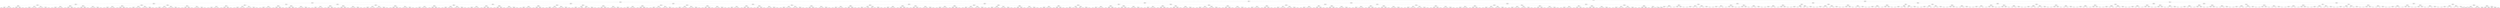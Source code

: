digraph G{
376645072 [label="Node{data=[4995, 4995]}"]
376645072 -> 390915820
390915820 [label="Node{data=[3187, 3187]}"]
390915820 -> 543502502
543502502 [label="Node{data=[2274, 2274]}"]
543502502 -> 580813052
580813052 [label="Node{data=[1745, 1745]}"]
580813052 -> 759987418
759987418 [label="Node{data=[1293, 1293]}"]
759987418 -> 1564972057
1564972057 [label="Node{data=[1188, 1188]}"]
1564972057 -> 1420717847
1420717847 [label="Node{data=[1099, 1099]}"]
1420717847 -> 48335902
48335902 [label="Node{data=[886, 886]}"]
48335902 -> 1283820084
1283820084 [label="Node{data=[682, 682]}"]
1283820084 -> 763570401
763570401 [label="Node{data=[633, 633]}"]
763570401 -> 183643281
183643281 [label="Node{data=[530, 530]}"]
763570401 -> 75350189
75350189 [label="Node{data=[671, 671]}"]
1283820084 -> 1682517564
1682517564 [label="Node{data=[845, 845]}"]
1682517564 -> 1354352244
1354352244 [label="Node{data=[813, 813]}"]
1682517564 -> 1261764182
1261764182 [label="Node{data=[855, 855]}"]
48335902 -> 556148533
556148533 [label="Node{data=[1095, 1095]}"]
556148533 -> 204723683
204723683 [label="Node{data=[1093, 1093]}"]
204723683 -> 304560247
304560247 [label="Node{data=[975, 975]}"]
204723683 -> 2114822699
2114822699 [label="Node{data=[1094, 1094]}"]
556148533 -> 1845640528
1845640528 [label="Node{data=[1097, 1097]}"]
1845640528 -> 2081186238
2081186238 [label="Node{data=[1096, 1096]}"]
1845640528 -> 1464015560
1464015560 [label="Node{data=[1098, 1098]}"]
1420717847 -> 1145894641
1145894641 [label="Node{data=[1107, 1107]}"]
1145894641 -> 1004252053
1004252053 [label="Node{data=[1103, 1103]}"]
1004252053 -> 608517313
608517313 [label="Node{data=[1101, 1101]}"]
608517313 -> 1805641691
1805641691 [label="Node{data=[1100, 1100]}"]
608517313 -> 1212645159
1212645159 [label="Node{data=[1102, 1102]}"]
1004252053 -> 774300345
774300345 [label="Node{data=[1105, 1105]}"]
774300345 -> 587755656
587755656 [label="Node{data=[1104, 1104]}"]
774300345 -> 935197197
935197197 [label="Node{data=[1106, 1106]}"]
1145894641 -> 1156584858
1156584858 [label="Node{data=[1111, 1111]}"]
1156584858 -> 1574569111
1574569111 [label="Node{data=[1109, 1109]}"]
1574569111 -> 1035383700
1035383700 [label="Node{data=[1108, 1108]}"]
1574569111 -> 1703107517
1703107517 [label="Node{data=[1110, 1110]}"]
1156584858 -> 555474514
555474514 [label="Node{data=[1113, 1113]}"]
555474514 -> 745052250
745052250 [label="Node{data=[1112, 1112]}"]
555474514 -> 608875600
608875600 [label="Node{data=[1134, 1134]}"]
1564972057 -> 1542147543
1542147543 [label="Node{data=[1242, 1242]}"]
1542147543 -> 620618166
620618166 [label="Node{data=[1234, 1234]}"]
620618166 -> 1287591739
1287591739 [label="Node{data=[1230, 1230]}"]
1287591739 -> 1034339016
1034339016 [label="Node{data=[1228, 1228]}"]
1034339016 -> 1008903518
1008903518 [label="Node{data=[1198, 1198]}"]
1034339016 -> 2006520637
2006520637 [label="Node{data=[1229, 1229]}"]
1287591739 -> 1126941754
1126941754 [label="Node{data=[1232, 1232]}"]
1126941754 -> 1209073173
1209073173 [label="Node{data=[1231, 1231]}"]
1126941754 -> 1639037468
1639037468 [label="Node{data=[1233, 1233]}"]
620618166 -> 1586384364
1586384364 [label="Node{data=[1238, 1238]}"]
1586384364 -> 1134123027
1134123027 [label="Node{data=[1236, 1236]}"]
1134123027 -> 204924451
204924451 [label="Node{data=[1235, 1235]}"]
1134123027 -> 1622924515
1622924515 [label="Node{data=[1237, 1237]}"]
1586384364 -> 1282804789
1282804789 [label="Node{data=[1240, 1240]}"]
1282804789 -> 1168542824
1168542824 [label="Node{data=[1239, 1239]}"]
1282804789 -> 2115665153
2115665153 [label="Node{data=[1241, 1241]}"]
1542147543 -> 1081670373
1081670373 [label="Node{data=[1285, 1285]}"]
1081670373 -> 1007899003
1007899003 [label="Node{data=[1281, 1281]}"]
1007899003 -> 1302810461
1302810461 [label="Node{data=[1244, 1244]}"]
1302810461 -> 1618530717
1618530717 [label="Node{data=[1243, 1243]}"]
1302810461 -> 1741729957
1741729957 [label="Node{data=[1280, 1280]}"]
1007899003 -> 1097776557
1097776557 [label="Node{data=[1283, 1283]}"]
1097776557 -> 910483322
910483322 [label="Node{data=[1282, 1282]}"]
1097776557 -> 278270998
278270998 [label="Node{data=[1284, 1284]}"]
1081670373 -> 1923210041
1923210041 [label="Node{data=[1289, 1289]}"]
1923210041 -> 1184269077
1184269077 [label="Node{data=[1287, 1287]}"]
1184269077 -> 1446587314
1446587314 [label="Node{data=[1286, 1286]}"]
1184269077 -> 1991222215
1991222215 [label="Node{data=[1288, 1288]}"]
1923210041 -> 179029560
179029560 [label="Node{data=[1291, 1291]}"]
179029560 -> 2018992723
2018992723 [label="Node{data=[1290, 1290]}"]
179029560 -> 1730982480
1730982480 [label="Node{data=[1292, 1292]}"]
759987418 -> 1821807849
1821807849 [label="Node{data=[1538, 1538]}"]
1821807849 -> 945292613
945292613 [label="Node{data=[1439, 1439]}"]
945292613 -> 2078195175
2078195175 [label="Node{data=[1431, 1431]}"]
2078195175 -> 2036477694
2036477694 [label="Node{data=[1427, 1427]}"]
2036477694 -> 562814183
562814183 [label="Node{data=[1350, 1350]}"]
562814183 -> 1493272510
1493272510 [label="Node{data=[1346, 1346]}"]
562814183 -> 1463691516
1463691516 [label="Node{data=[1426, 1426]}"]
2036477694 -> 1069807931
1069807931 [label="Node{data=[1429, 1429]}"]
1069807931 -> 1087403712
1087403712 [label="Node{data=[1428, 1428]}"]
1069807931 -> 356070675
356070675 [label="Node{data=[1430, 1430]}"]
2078195175 -> 862361216
862361216 [label="Node{data=[1435, 1435]}"]
862361216 -> 323791862
323791862 [label="Node{data=[1433, 1433]}"]
323791862 -> 1357490473
1357490473 [label="Node{data=[1432, 1432]}"]
323791862 -> 203726730
203726730 [label="Node{data=[1434, 1434]}"]
862361216 -> 192010776
192010776 [label="Node{data=[1437, 1437]}"]
192010776 -> 2106901403
2106901403 [label="Node{data=[1436, 1436]}"]
192010776 -> 1613336033
1613336033 [label="Node{data=[1438, 1438]}"]
945292613 -> 1222219425
1222219425 [label="Node{data=[1530, 1530]}"]
1222219425 -> 1300047032
1300047032 [label="Node{data=[1443, 1443]}"]
1300047032 -> 372162199
372162199 [label="Node{data=[1441, 1441]}"]
372162199 -> 977563446
977563446 [label="Node{data=[1440, 1440]}"]
372162199 -> 1051494977
1051494977 [label="Node{data=[1442, 1442]}"]
1300047032 -> 441463240
441463240 [label="Node{data=[1500, 1500]}"]
441463240 -> 2036989459
2036989459 [label="Node{data=[1490, 1490]}"]
441463240 -> 1624052695
1624052695 [label="Node{data=[1513, 1513]}"]
1222219425 -> 979989261
979989261 [label="Node{data=[1534, 1534]}"]
979989261 -> 564972537
564972537 [label="Node{data=[1532, 1532]}"]
564972537 -> 386080953
386080953 [label="Node{data=[1531, 1531]}"]
564972537 -> 534301221
534301221 [label="Node{data=[1533, 1533]}"]
979989261 -> 1859658696
1859658696 [label="Node{data=[1536, 1536]}"]
1859658696 -> 703385321
703385321 [label="Node{data=[1535, 1535]}"]
1859658696 -> 660874629
660874629 [label="Node{data=[1537, 1537]}"]
1821807849 -> 2117360302
2117360302 [label="Node{data=[1729, 1729]}"]
2117360302 -> 1373499587
1373499587 [label="Node{data=[1586, 1586]}"]
1373499587 -> 503965591
503965591 [label="Node{data=[1542, 1542]}"]
503965591 -> 415736286
415736286 [label="Node{data=[1540, 1540]}"]
415736286 -> 1157265730
1157265730 [label="Node{data=[1539, 1539]}"]
415736286 -> 2048901878
2048901878 [label="Node{data=[1541, 1541]}"]
503965591 -> 729528189
729528189 [label="Node{data=[1544, 1544]}"]
729528189 -> 236403357
236403357 [label="Node{data=[1543, 1543]}"]
729528189 -> 430989940
430989940 [label="Node{data=[1545, 1545]}"]
1373499587 -> 498863046
498863046 [label="Node{data=[1692, 1692]}"]
498863046 -> 1795852115
1795852115 [label="Node{data=[1630, 1630]}"]
1795852115 -> 1551797117
1551797117 [label="Node{data=[1613, 1613]}"]
1795852115 -> 1187504452
1187504452 [label="Node{data=[1669, 1669]}"]
498863046 -> 995635297
995635297 [label="Node{data=[1727, 1727]}"]
995635297 -> 81205318
81205318 [label="Node{data=[1726, 1726]}"]
995635297 -> 744115906
744115906 [label="Node{data=[1728, 1728]}"]
2117360302 -> 1441679308
1441679308 [label="Node{data=[1737, 1737]}"]
1441679308 -> 802139688
802139688 [label="Node{data=[1733, 1733]}"]
802139688 -> 333874879
333874879 [label="Node{data=[1731, 1731]}"]
333874879 -> 1832183391
1832183391 [label="Node{data=[1730, 1730]}"]
333874879 -> 1254300690
1254300690 [label="Node{data=[1732, 1732]}"]
802139688 -> 414139788
414139788 [label="Node{data=[1735, 1735]}"]
414139788 -> 1071381336
1071381336 [label="Node{data=[1734, 1734]}"]
414139788 -> 1964500194
1964500194 [label="Node{data=[1736, 1736]}"]
1441679308 -> 661018078
661018078 [label="Node{data=[1741, 1741]}"]
661018078 -> 1158145947
1158145947 [label="Node{data=[1739, 1739]}"]
1158145947 -> 635884888
635884888 [label="Node{data=[1738, 1738]}"]
1158145947 -> 1872496114
1872496114 [label="Node{data=[1740, 1740]}"]
661018078 -> 2059498874
2059498874 [label="Node{data=[1743, 1743]}"]
2059498874 -> 8420998
8420998 [label="Node{data=[1742, 1742]}"]
2059498874 -> 325003227
325003227 [label="Node{data=[1744, 1744]}"]
580813052 -> 484643799
484643799 [label="Node{data=[2115, 2115]}"]
484643799 -> 1845022612
1845022612 [label="Node{data=[1777, 1777]}"]
1845022612 -> 1854925027
1854925027 [label="Node{data=[1761, 1761]}"]
1854925027 -> 75787030
75787030 [label="Node{data=[1753, 1753]}"]
75787030 -> 8236538
8236538 [label="Node{data=[1749, 1749]}"]
8236538 -> 735200782
735200782 [label="Node{data=[1747, 1747]}"]
735200782 -> 982219623
982219623 [label="Node{data=[1746, 1746]}"]
735200782 -> 502295547
502295547 [label="Node{data=[1748, 1748]}"]
8236538 -> 1880033218
1880033218 [label="Node{data=[1751, 1751]}"]
1880033218 -> 1230294523
1230294523 [label="Node{data=[1750, 1750]}"]
1880033218 -> 686151669
686151669 [label="Node{data=[1752, 1752]}"]
75787030 -> 919920289
919920289 [label="Node{data=[1757, 1757]}"]
919920289 -> 1047396014
1047396014 [label="Node{data=[1755, 1755]}"]
1047396014 -> 1371129741
1371129741 [label="Node{data=[1754, 1754]}"]
1047396014 -> 1466296368
1466296368 [label="Node{data=[1756, 1756]}"]
919920289 -> 1205077419
1205077419 [label="Node{data=[1759, 1759]}"]
1205077419 -> 379394929
379394929 [label="Node{data=[1758, 1758]}"]
1205077419 -> 159851392
159851392 [label="Node{data=[1760, 1760]}"]
1854925027 -> 1901817576
1901817576 [label="Node{data=[1769, 1769]}"]
1901817576 -> 373675061
373675061 [label="Node{data=[1765, 1765]}"]
373675061 -> 1753023263
1753023263 [label="Node{data=[1763, 1763]}"]
1753023263 -> 1490466483
1490466483 [label="Node{data=[1762, 1762]}"]
1753023263 -> 1926283119
1926283119 [label="Node{data=[1764, 1764]}"]
373675061 -> 1242311036
1242311036 [label="Node{data=[1767, 1767]}"]
1242311036 -> 1256832729
1256832729 [label="Node{data=[1766, 1766]}"]
1242311036 -> 661121561
661121561 [label="Node{data=[1768, 1768]}"]
1901817576 -> 1354433117
1354433117 [label="Node{data=[1773, 1773]}"]
1354433117 -> 2077726463
2077726463 [label="Node{data=[1771, 1771]}"]
2077726463 -> 2085609514
2085609514 [label="Node{data=[1770, 1770]}"]
2077726463 -> 1684077208
1684077208 [label="Node{data=[1772, 1772]}"]
1354433117 -> 1824634275
1824634275 [label="Node{data=[1775, 1775]}"]
1824634275 -> 736540330
736540330 [label="Node{data=[1774, 1774]}"]
1824634275 -> 682315084
682315084 [label="Node{data=[1776, 1776]}"]
1845022612 -> 1266468603
1266468603 [label="Node{data=[2027, 2027]}"]
1266468603 -> 712052378
712052378 [label="Node{data=[2019, 2019]}"]
712052378 -> 876396184
876396184 [label="Node{data=[1781, 1781]}"]
876396184 -> 1183798398
1183798398 [label="Node{data=[1779, 1779]}"]
1183798398 -> 1802045770
1802045770 [label="Node{data=[1778, 1778]}"]
1183798398 -> 1238290275
1238290275 [label="Node{data=[1780, 1780]}"]
876396184 -> 416772284
416772284 [label="Node{data=[2017, 2017]}"]
416772284 -> 617081724
617081724 [label="Node{data=[1782, 1782]}"]
416772284 -> 122127863
122127863 [label="Node{data=[2018, 2018]}"]
712052378 -> 953018283
953018283 [label="Node{data=[2023, 2023]}"]
953018283 -> 465314462
465314462 [label="Node{data=[2021, 2021]}"]
465314462 -> 12301982
12301982 [label="Node{data=[2020, 2020]}"]
465314462 -> 1005122371
1005122371 [label="Node{data=[2022, 2022]}"]
953018283 -> 1817160490
1817160490 [label="Node{data=[2025, 2025]}"]
1817160490 -> 371051759
371051759 [label="Node{data=[2024, 2024]}"]
1817160490 -> 1263503348
1263503348 [label="Node{data=[2026, 2026]}"]
1266468603 -> 935401269
935401269 [label="Node{data=[2088, 2088]}"]
935401269 -> 642182172
642182172 [label="Node{data=[2084, 2084]}"]
642182172 -> 1589913231
1589913231 [label="Node{data=[2082, 2082]}"]
1589913231 -> 1770220164
1770220164 [label="Node{data=[2080, 2080]}"]
1589913231 -> 1447342142
1447342142 [label="Node{data=[2083, 2083]}"]
642182172 -> 1198756070
1198756070 [label="Node{data=[2086, 2086]}"]
1198756070 -> 947664601
947664601 [label="Node{data=[2085, 2085]}"]
1198756070 -> 1247394840
1247394840 [label="Node{data=[2087, 2087]}"]
935401269 -> 971976749
971976749 [label="Node{data=[2092, 2092]}"]
971976749 -> 1656775510
1656775510 [label="Node{data=[2090, 2090]}"]
1656775510 -> 995314473
995314473 [label="Node{data=[2089, 2089]}"]
1656775510 -> 1013815591
1013815591 [label="Node{data=[2091, 2091]}"]
971976749 -> 2084808927
2084808927 [label="Node{data=[2094, 2094]}"]
2084808927 -> 494448338
494448338 [label="Node{data=[2093, 2093]}"]
2084808927 -> 1012118615
1012118615 [label="Node{data=[2095, 2095]}"]
484643799 -> 1822926427
1822926427 [label="Node{data=[2206, 2206]}"]
1822926427 -> 230944320
230944320 [label="Node{data=[2190, 2190]}"]
230944320 -> 1435881236
1435881236 [label="Node{data=[2123, 2123]}"]
1435881236 -> 1950689533
1950689533 [label="Node{data=[2119, 2119]}"]
1950689533 -> 620879184
620879184 [label="Node{data=[2117, 2117]}"]
620879184 -> 925009502
925009502 [label="Node{data=[2116, 2116]}"]
620879184 -> 1286869697
1286869697 [label="Node{data=[2118, 2118]}"]
1950689533 -> 292276586
292276586 [label="Node{data=[2121, 2121]}"]
292276586 -> 984317258
984317258 [label="Node{data=[2120, 2120]}"]
292276586 -> 421010487
421010487 [label="Node{data=[2122, 2122]}"]
1435881236 -> 1968584655
1968584655 [label="Node{data=[2127, 2127]}"]
1968584655 -> 976851094
976851094 [label="Node{data=[2125, 2125]}"]
976851094 -> 1528425398
1528425398 [label="Node{data=[2124, 2124]}"]
976851094 -> 45722950
45722950 [label="Node{data=[2126, 2126]}"]
1968584655 -> 1175788177
1175788177 [label="Node{data=[2188, 2188]}"]
1175788177 -> 819896293
819896293 [label="Node{data=[2187, 2187]}"]
1175788177 -> 613324307
613324307 [label="Node{data=[2189, 2189]}"]
230944320 -> 1796394073
1796394073 [label="Node{data=[2198, 2198]}"]
1796394073 -> 96305720
96305720 [label="Node{data=[2194, 2194]}"]
96305720 -> 1104676061
1104676061 [label="Node{data=[2192, 2192]}"]
1104676061 -> 288763131
288763131 [label="Node{data=[2191, 2191]}"]
1104676061 -> 1815829120
1815829120 [label="Node{data=[2193, 2193]}"]
96305720 -> 100579709
100579709 [label="Node{data=[2196, 2196]}"]
100579709 -> 67218419
67218419 [label="Node{data=[2195, 2195]}"]
100579709 -> 619712124
619712124 [label="Node{data=[2197, 2197]}"]
1796394073 -> 313110328
313110328 [label="Node{data=[2202, 2202]}"]
313110328 -> 1651296577
1651296577 [label="Node{data=[2200, 2200]}"]
1651296577 -> 1799076044
1799076044 [label="Node{data=[2199, 2199]}"]
1651296577 -> 1335674937
1335674937 [label="Node{data=[2201, 2201]}"]
313110328 -> 269708957
269708957 [label="Node{data=[2204, 2204]}"]
269708957 -> 347183903
347183903 [label="Node{data=[2203, 2203]}"]
269708957 -> 578469021
578469021 [label="Node{data=[2205, 2205]}"]
1822926427 -> 193881579
193881579 [label="Node{data=[2222, 2222]}"]
193881579 -> 14845313
14845313 [label="Node{data=[2214, 2214]}"]
14845313 -> 403935201
403935201 [label="Node{data=[2210, 2210]}"]
403935201 -> 1870288426
1870288426 [label="Node{data=[2208, 2208]}"]
1870288426 -> 396609299
396609299 [label="Node{data=[2207, 2207]}"]
1870288426 -> 58296043
58296043 [label="Node{data=[2209, 2209]}"]
403935201 -> 118582754
118582754 [label="Node{data=[2212, 2212]}"]
118582754 -> 979869740
979869740 [label="Node{data=[2211, 2211]}"]
118582754 -> 871723820
871723820 [label="Node{data=[2213, 2213]}"]
14845313 -> 2088039783
2088039783 [label="Node{data=[2218, 2218]}"]
2088039783 -> 1887893878
1887893878 [label="Node{data=[2216, 2216]}"]
1887893878 -> 2003255690
2003255690 [label="Node{data=[2215, 2215]}"]
1887893878 -> 1863528537
1863528537 [label="Node{data=[2217, 2217]}"]
2088039783 -> 873934609
873934609 [label="Node{data=[2220, 2220]}"]
873934609 -> 1939684780
1939684780 [label="Node{data=[2219, 2219]}"]
873934609 -> 1052461380
1052461380 [label="Node{data=[2221, 2221]}"]
193881579 -> 1222387506
1222387506 [label="Node{data=[2230, 2230]}"]
1222387506 -> 1170142879
1170142879 [label="Node{data=[2226, 2226]}"]
1170142879 -> 1599390681
1599390681 [label="Node{data=[2224, 2224]}"]
1599390681 -> 994136094
994136094 [label="Node{data=[2223, 2223]}"]
1599390681 -> 311236083
311236083 [label="Node{data=[2225, 2225]}"]
1170142879 -> 548733747
548733747 [label="Node{data=[2228, 2228]}"]
548733747 -> 1493587703
1493587703 [label="Node{data=[2227, 2227]}"]
548733747 -> 1752579177
1752579177 [label="Node{data=[2229, 2229]}"]
1222387506 -> 313429529
313429529 [label="Node{data=[2270, 2270]}"]
313429529 -> 436911076
436911076 [label="Node{data=[2232, 2232]}"]
436911076 -> 1909516220
1909516220 [label="Node{data=[2231, 2231]}"]
436911076 -> 672925851
672925851 [label="Node{data=[2269, 2269]}"]
313429529 -> 1319409095
1319409095 [label="Node{data=[2272, 2272]}"]
1319409095 -> 20894316
20894316 [label="Node{data=[2271, 2271]}"]
1319409095 -> 1998928112
1998928112 [label="Node{data=[2273, 2273]}"]
543502502 -> 1068871263
1068871263 [label="Node{data=[2520, 2520]}"]
1068871263 -> 1440026307
1440026307 [label="Node{data=[2338, 2338]}"]
1440026307 -> 579804071
579804071 [label="Node{data=[2306, 2306]}"]
579804071 -> 2092127678
2092127678 [label="Node{data=[2290, 2290]}"]
2092127678 -> 1860619041
1860619041 [label="Node{data=[2282, 2282]}"]
1860619041 -> 330851112
330851112 [label="Node{data=[2278, 2278]}"]
330851112 -> 1227886811
1227886811 [label="Node{data=[2276, 2276]}"]
1227886811 -> 801682150
801682150 [label="Node{data=[2275, 2275]}"]
1227886811 -> 2008009725
2008009725 [label="Node{data=[2277, 2277]}"]
330851112 -> 668882691
668882691 [label="Node{data=[2280, 2280]}"]
668882691 -> 1847668203
1847668203 [label="Node{data=[2279, 2279]}"]
668882691 -> 68484427
68484427 [label="Node{data=[2281, 2281]}"]
1860619041 -> 225259031
225259031 [label="Node{data=[2286, 2286]}"]
225259031 -> 1490949878
1490949878 [label="Node{data=[2284, 2284]}"]
1490949878 -> 1073161843
1073161843 [label="Node{data=[2283, 2283]}"]
1490949878 -> 480934499
480934499 [label="Node{data=[2285, 2285]}"]
225259031 -> 2018763383
2018763383 [label="Node{data=[2288, 2288]}"]
2018763383 -> 1351754285
1351754285 [label="Node{data=[2287, 2287]}"]
2018763383 -> 1456489202
1456489202 [label="Node{data=[2289, 2289]}"]
2092127678 -> 426136361
426136361 [label="Node{data=[2298, 2298]}"]
426136361 -> 2126600744
2126600744 [label="Node{data=[2294, 2294]}"]
2126600744 -> 1057201303
1057201303 [label="Node{data=[2292, 2292]}"]
1057201303 -> 1796247127
1796247127 [label="Node{data=[2291, 2291]}"]
1057201303 -> 1078228743
1078228743 [label="Node{data=[2293, 2293]}"]
2126600744 -> 874542397
874542397 [label="Node{data=[2296, 2296]}"]
874542397 -> 400863242
400863242 [label="Node{data=[2295, 2295]}"]
874542397 -> 2028594839
2028594839 [label="Node{data=[2297, 2297]}"]
426136361 -> 460741314
460741314 [label="Node{data=[2302, 2302]}"]
460741314 -> 751324428
751324428 [label="Node{data=[2300, 2300]}"]
751324428 -> 513723519
513723519 [label="Node{data=[2299, 2299]}"]
751324428 -> 695487589
695487589 [label="Node{data=[2301, 2301]}"]
460741314 -> 8233923
8233923 [label="Node{data=[2304, 2304]}"]
8233923 -> 1857240813
1857240813 [label="Node{data=[2303, 2303]}"]
8233923 -> 111602288
111602288 [label="Node{data=[2305, 2305]}"]
579804071 -> 221944229
221944229 [label="Node{data=[2322, 2322]}"]
221944229 -> 1614041210
1614041210 [label="Node{data=[2314, 2314]}"]
1614041210 -> 386358983
386358983 [label="Node{data=[2310, 2310]}"]
386358983 -> 650367805
650367805 [label="Node{data=[2308, 2308]}"]
650367805 -> 2137883121
2137883121 [label="Node{data=[2307, 2307]}"]
650367805 -> 1033415142
1033415142 [label="Node{data=[2309, 2309]}"]
386358983 -> 281291252
281291252 [label="Node{data=[2312, 2312]}"]
281291252 -> 673598186
673598186 [label="Node{data=[2311, 2311]}"]
281291252 -> 1003959318
1003959318 [label="Node{data=[2313, 2313]}"]
1614041210 -> 1131969811
1131969811 [label="Node{data=[2318, 2318]}"]
1131969811 -> 1925347073
1925347073 [label="Node{data=[2316, 2316]}"]
1925347073 -> 1747522217
1747522217 [label="Node{data=[2315, 2315]}"]
1925347073 -> 1792867390
1792867390 [label="Node{data=[2317, 2317]}"]
1131969811 -> 1791788179
1791788179 [label="Node{data=[2320, 2320]}"]
1791788179 -> 198679732
198679732 [label="Node{data=[2319, 2319]}"]
1791788179 -> 734751549
734751549 [label="Node{data=[2321, 2321]}"]
221944229 -> 645619574
645619574 [label="Node{data=[2330, 2330]}"]
645619574 -> 673038134
673038134 [label="Node{data=[2326, 2326]}"]
673038134 -> 521712829
521712829 [label="Node{data=[2324, 2324]}"]
521712829 -> 1878697696
1878697696 [label="Node{data=[2323, 2323]}"]
521712829 -> 319210630
319210630 [label="Node{data=[2325, 2325]}"]
673038134 -> 1445408223
1445408223 [label="Node{data=[2328, 2328]}"]
1445408223 -> 205575930
205575930 [label="Node{data=[2327, 2327]}"]
1445408223 -> 909622324
909622324 [label="Node{data=[2329, 2329]}"]
645619574 -> 321944704
321944704 [label="Node{data=[2334, 2334]}"]
321944704 -> 2090267372
2090267372 [label="Node{data=[2332, 2332]}"]
2090267372 -> 1986727042
1986727042 [label="Node{data=[2331, 2331]}"]
2090267372 -> 2109130855
2109130855 [label="Node{data=[2333, 2333]}"]
321944704 -> 1836216109
1836216109 [label="Node{data=[2336, 2336]}"]
1836216109 -> 649654781
649654781 [label="Node{data=[2335, 2335]}"]
1836216109 -> 144307892
144307892 [label="Node{data=[2337, 2337]}"]
1440026307 -> 1135075888
1135075888 [label="Node{data=[2370, 2370]}"]
1135075888 -> 1028843118
1028843118 [label="Node{data=[2354, 2354]}"]
1028843118 -> 1543823136
1543823136 [label="Node{data=[2346, 2346]}"]
1543823136 -> 460308034
460308034 [label="Node{data=[2342, 2342]}"]
460308034 -> 1738897789
1738897789 [label="Node{data=[2340, 2340]}"]
1738897789 -> 1307480689
1307480689 [label="Node{data=[2339, 2339]}"]
1738897789 -> 938060083
938060083 [label="Node{data=[2341, 2341]}"]
460308034 -> 1368562722
1368562722 [label="Node{data=[2344, 2344]}"]
1368562722 -> 489716220
489716220 [label="Node{data=[2343, 2343]}"]
1368562722 -> 619978033
619978033 [label="Node{data=[2345, 2345]}"]
1543823136 -> 1580112045
1580112045 [label="Node{data=[2350, 2350]}"]
1580112045 -> 454589638
454589638 [label="Node{data=[2348, 2348]}"]
454589638 -> 91818432
91818432 [label="Node{data=[2347, 2347]}"]
454589638 -> 23101899
23101899 [label="Node{data=[2349, 2349]}"]
1580112045 -> 723622586
723622586 [label="Node{data=[2352, 2352]}"]
723622586 -> 1938242900
1938242900 [label="Node{data=[2351, 2351]}"]
723622586 -> 1048387053
1048387053 [label="Node{data=[2353, 2353]}"]
1028843118 -> 991341872
991341872 [label="Node{data=[2362, 2362]}"]
991341872 -> 474289314
474289314 [label="Node{data=[2358, 2358]}"]
474289314 -> 1457715171
1457715171 [label="Node{data=[2356, 2356]}"]
1457715171 -> 10885799
10885799 [label="Node{data=[2355, 2355]}"]
1457715171 -> 240605358
240605358 [label="Node{data=[2357, 2357]}"]
474289314 -> 973323714
973323714 [label="Node{data=[2360, 2360]}"]
973323714 -> 2065635470
2065635470 [label="Node{data=[2359, 2359]}"]
973323714 -> 1272731240
1272731240 [label="Node{data=[2361, 2361]}"]
991341872 -> 2147149205
2147149205 [label="Node{data=[2366, 2366]}"]
2147149205 -> 1487976965
1487976965 [label="Node{data=[2364, 2364]}"]
1487976965 -> 1533543157
1533543157 [label="Node{data=[2363, 2363]}"]
1487976965 -> 1924034790
1924034790 [label="Node{data=[2365, 2365]}"]
2147149205 -> 1515255147
1515255147 [label="Node{data=[2368, 2368]}"]
1515255147 -> 132979894
132979894 [label="Node{data=[2367, 2367]}"]
1515255147 -> 478791956
478791956 [label="Node{data=[2369, 2369]}"]
1135075888 -> 488743715
488743715 [label="Node{data=[2474, 2474]}"]
488743715 -> 1082648129
1082648129 [label="Node{data=[2378, 2378]}"]
1082648129 -> 803232331
803232331 [label="Node{data=[2374, 2374]}"]
803232331 -> 2104747978
2104747978 [label="Node{data=[2372, 2372]}"]
2104747978 -> 1843100668
1843100668 [label="Node{data=[2371, 2371]}"]
2104747978 -> 311504360
311504360 [label="Node{data=[2373, 2373]}"]
803232331 -> 1057886195
1057886195 [label="Node{data=[2376, 2376]}"]
1057886195 -> 1562505839
1562505839 [label="Node{data=[2375, 2375]}"]
1057886195 -> 1804822188
1804822188 [label="Node{data=[2377, 2377]}"]
1082648129 -> 1886840923
1886840923 [label="Node{data=[2382, 2382]}"]
1886840923 -> 1061687345
1061687345 [label="Node{data=[2380, 2380]}"]
1061687345 -> 1839742781
1839742781 [label="Node{data=[2379, 2379]}"]
1061687345 -> 494830114
494830114 [label="Node{data=[2381, 2381]}"]
1886840923 -> 1510839782
1510839782 [label="Node{data=[2472, 2472]}"]
1510839782 -> 624680718
624680718 [label="Node{data=[2383, 2383]}"]
1510839782 -> 163994947
163994947 [label="Node{data=[2473, 2473]}"]
488743715 -> 1623241163
1623241163 [label="Node{data=[2482, 2482]}"]
1623241163 -> 1456777872
1456777872 [label="Node{data=[2478, 2478]}"]
1456777872 -> 770493675
770493675 [label="Node{data=[2476, 2476]}"]
770493675 -> 377204816
377204816 [label="Node{data=[2475, 2475]}"]
770493675 -> 1943016893
1943016893 [label="Node{data=[2477, 2477]}"]
1456777872 -> 10723709
10723709 [label="Node{data=[2480, 2480]}"]
10723709 -> 1273216534
1273216534 [label="Node{data=[2479, 2479]}"]
10723709 -> 13725194
13725194 [label="Node{data=[2481, 2481]}"]
1623241163 -> 1944055376
1944055376 [label="Node{data=[2516, 2516]}"]
1944055376 -> 1852440863
1852440863 [label="Node{data=[2484, 2484]}"]
1852440863 -> 950997450
950997450 [label="Node{data=[2483, 2483]}"]
1852440863 -> 864393707
864393707 [label="Node{data=[2515, 2515]}"]
1944055376 -> 1067736229
1067736229 [label="Node{data=[2518, 2518]}"]
1067736229 -> 33083575
33083575 [label="Node{data=[2517, 2517]}"]
1067736229 -> 1092198403
1092198403 [label="Node{data=[2519, 2519]}"]
1068871263 -> 1582048010
1582048010 [label="Node{data=[2954, 2954]}"]
1582048010 -> 1133518098
1133518098 [label="Node{data=[2773, 2773]}"]
1133518098 -> 78254271
78254271 [label="Node{data=[2757, 2757]}"]
78254271 -> 138387857
138387857 [label="Node{data=[2528, 2528]}"]
138387857 -> 928286703
928286703 [label="Node{data=[2524, 2524]}"]
928286703 -> 1953461402
1953461402 [label="Node{data=[2522, 2522]}"]
1953461402 -> 546618688
546618688 [label="Node{data=[2521, 2521]}"]
1953461402 -> 1431483370
1431483370 [label="Node{data=[2523, 2523]}"]
928286703 -> 1185557840
1185557840 [label="Node{data=[2526, 2526]}"]
1185557840 -> 1231968955
1231968955 [label="Node{data=[2525, 2525]}"]
1185557840 -> 1276477547
1276477547 [label="Node{data=[2527, 2527]}"]
138387857 -> 202946528
202946528 [label="Node{data=[2628, 2628]}"]
202946528 -> 458218398
458218398 [label="Node{data=[2532, 2532]}"]
458218398 -> 542110158
542110158 [label="Node{data=[2529, 2529]}"]
458218398 -> 1077492596
1077492596 [label="Node{data=[2584, 2584]}"]
202946528 -> 156705572
156705572 [label="Node{data=[2668, 2668]}"]
156705572 -> 1814137531
1814137531 [label="Node{data=[2639, 2639]}"]
156705572 -> 868206448
868206448 [label="Node{data=[2724, 2724]}"]
78254271 -> 987019496
987019496 [label="Node{data=[2765, 2765]}"]
987019496 -> 178971285
178971285 [label="Node{data=[2761, 2761]}"]
178971285 -> 1790891305
1790891305 [label="Node{data=[2759, 2759]}"]
1790891305 -> 670501705
670501705 [label="Node{data=[2758, 2758]}"]
1790891305 -> 956032167
956032167 [label="Node{data=[2760, 2760]}"]
178971285 -> 1704466279
1704466279 [label="Node{data=[2763, 2763]}"]
1704466279 -> 2039710048
2039710048 [label="Node{data=[2762, 2762]}"]
1704466279 -> 1721856088
1721856088 [label="Node{data=[2764, 2764]}"]
987019496 -> 26771191
26771191 [label="Node{data=[2769, 2769]}"]
26771191 -> 614359692
614359692 [label="Node{data=[2767, 2767]}"]
614359692 -> 1097035774
1097035774 [label="Node{data=[2766, 2766]}"]
614359692 -> 741205050
741205050 [label="Node{data=[2768, 2768]}"]
26771191 -> 1845516430
1845516430 [label="Node{data=[2771, 2771]}"]
1845516430 -> 970837440
970837440 [label="Node{data=[2770, 2770]}"]
1845516430 -> 1662736794
1662736794 [label="Node{data=[2772, 2772]}"]
1133518098 -> 550792695
550792695 [label="Node{data=[2835, 2835]}"]
550792695 -> 1291621707
1291621707 [label="Node{data=[2827, 2827]}"]
1291621707 -> 454615769
454615769 [label="Node{data=[2823, 2823]}"]
454615769 -> 578207657
578207657 [label="Node{data=[2775, 2775]}"]
578207657 -> 567199173
567199173 [label="Node{data=[2774, 2774]}"]
578207657 -> 154159738
154159738 [label="Node{data=[2776, 2776]}"]
454615769 -> 1440903087
1440903087 [label="Node{data=[2825, 2825]}"]
1440903087 -> 1115556173
1115556173 [label="Node{data=[2824, 2824]}"]
1440903087 -> 357112874
357112874 [label="Node{data=[2826, 2826]}"]
1291621707 -> 513927011
513927011 [label="Node{data=[2831, 2831]}"]
513927011 -> 1492679695
1492679695 [label="Node{data=[2829, 2829]}"]
1492679695 -> 1795039804
1795039804 [label="Node{data=[2828, 2828]}"]
1492679695 -> 923519749
923519749 [label="Node{data=[2830, 2830]}"]
513927011 -> 637577336
637577336 [label="Node{data=[2833, 2833]}"]
637577336 -> 1032036531
1032036531 [label="Node{data=[2832, 2832]}"]
637577336 -> 653757181
653757181 [label="Node{data=[2834, 2834]}"]
550792695 -> 1338846917
1338846917 [label="Node{data=[2946, 2946]}"]
1338846917 -> 1814895660
1814895660 [label="Node{data=[2942, 2942]}"]
1814895660 -> 1284222754
1284222754 [label="Node{data=[2875, 2875]}"]
1284222754 -> 1446077484
1446077484 [label="Node{data=[2836, 2836]}"]
1284222754 -> 1881985833
1881985833 [label="Node{data=[2941, 2941]}"]
1814895660 -> 1961131388
1961131388 [label="Node{data=[2944, 2944]}"]
1961131388 -> 1694969469
1694969469 [label="Node{data=[2943, 2943]}"]
1961131388 -> 952772341
952772341 [label="Node{data=[2945, 2945]}"]
1338846917 -> 787025758
787025758 [label="Node{data=[2950, 2950]}"]
787025758 -> 2033289314
2033289314 [label="Node{data=[2948, 2948]}"]
2033289314 -> 630797823
630797823 [label="Node{data=[2947, 2947]}"]
2033289314 -> 1275941431
1275941431 [label="Node{data=[2949, 2949]}"]
787025758 -> 712517399
712517399 [label="Node{data=[2952, 2952]}"]
712517399 -> 1610598562
1610598562 [label="Node{data=[2951, 2951]}"]
712517399 -> 866461807
866461807 [label="Node{data=[2953, 2953]}"]
1582048010 -> 362760390
362760390 [label="Node{data=[3155, 3155]}"]
362760390 -> 2117375485
2117375485 [label="Node{data=[3139, 3139]}"]
2117375485 -> 1605363777
1605363777 [label="Node{data=[3131, 3131]}"]
1605363777 -> 1171473803
1171473803 [label="Node{data=[3041, 3041]}"]
1171473803 -> 719711375
719711375 [label="Node{data=[3002, 3002]}"]
719711375 -> 1881415507
1881415507 [label="Node{data=[2955, 2955]}"]
719711375 -> 1349061878
1349061878 [label="Node{data=[3018, 3018]}"]
1171473803 -> 256500845
256500845 [label="Node{data=[3125, 3125]}"]
256500845 -> 172875935
172875935 [label="Node{data=[3070, 3070]}"]
256500845 -> 1514387458
1514387458 [label="Node{data=[3130, 3130]}"]
1605363777 -> 1112871168
1112871168 [label="Node{data=[3135, 3135]}"]
1112871168 -> 50327467
50327467 [label="Node{data=[3133, 3133]}"]
50327467 -> 1741930099
1741930099 [label="Node{data=[3132, 3132]}"]
50327467 -> 546806051
546806051 [label="Node{data=[3134, 3134]}"]
1112871168 -> 1243627808
1243627808 [label="Node{data=[3137, 3137]}"]
1243627808 -> 929000824
929000824 [label="Node{data=[3136, 3136]}"]
1243627808 -> 1300590022
1300590022 [label="Node{data=[3138, 3138]}"]
2117375485 -> 1372040148
1372040148 [label="Node{data=[3147, 3147]}"]
1372040148 -> 421976461
421976461 [label="Node{data=[3143, 3143]}"]
421976461 -> 1440629628
1440629628 [label="Node{data=[3141, 3141]}"]
1440629628 -> 869527388
869527388 [label="Node{data=[3140, 3140]}"]
1440629628 -> 1604746233
1604746233 [label="Node{data=[3142, 3142]}"]
421976461 -> 1885551409
1885551409 [label="Node{data=[3145, 3145]}"]
1885551409 -> 1468089314
1468089314 [label="Node{data=[3144, 3144]}"]
1885551409 -> 2072313665
2072313665 [label="Node{data=[3146, 3146]}"]
1372040148 -> 387005051
387005051 [label="Node{data=[3151, 3151]}"]
387005051 -> 2118263067
2118263067 [label="Node{data=[3149, 3149]}"]
2118263067 -> 587326306
587326306 [label="Node{data=[3148, 3148]}"]
2118263067 -> 2133032628
2133032628 [label="Node{data=[3150, 3150]}"]
387005051 -> 1644118473
1644118473 [label="Node{data=[3153, 3153]}"]
1644118473 -> 249228820
249228820 [label="Node{data=[3152, 3152]}"]
1644118473 -> 577508958
577508958 [label="Node{data=[3154, 3154]}"]
362760390 -> 1180572281
1180572281 [label="Node{data=[3171, 3171]}"]
1180572281 -> 1572141682
1572141682 [label="Node{data=[3163, 3163]}"]
1572141682 -> 71763358
71763358 [label="Node{data=[3159, 3159]}"]
71763358 -> 1188769198
1188769198 [label="Node{data=[3157, 3157]}"]
1188769198 -> 1885367006
1885367006 [label="Node{data=[3156, 3156]}"]
1188769198 -> 175995338
175995338 [label="Node{data=[3158, 3158]}"]
71763358 -> 917173998
917173998 [label="Node{data=[3161, 3161]}"]
917173998 -> 688069576
688069576 [label="Node{data=[3160, 3160]}"]
917173998 -> 1522971308
1522971308 [label="Node{data=[3162, 3162]}"]
1572141682 -> 991179543
991179543 [label="Node{data=[3167, 3167]}"]
991179543 -> 1516814109
1516814109 [label="Node{data=[3165, 3165]}"]
1516814109 -> 1803821763
1803821763 [label="Node{data=[3164, 3164]}"]
1516814109 -> 70827725
70827725 [label="Node{data=[3166, 3166]}"]
991179543 -> 514767318
514767318 [label="Node{data=[3169, 3169]}"]
514767318 -> 27360585
27360585 [label="Node{data=[3168, 3168]}"]
514767318 -> 1274660228
1274660228 [label="Node{data=[3170, 3170]}"]
1180572281 -> 183948512
183948512 [label="Node{data=[3179, 3179]}"]
183948512 -> 1644014689
1644014689 [label="Node{data=[3175, 3175]}"]
1644014689 -> 1799147042
1799147042 [label="Node{data=[3173, 3173]}"]
1799147042 -> 1852633892
1852633892 [label="Node{data=[3172, 3172]}"]
1799147042 -> 1375824861
1375824861 [label="Node{data=[3174, 3174]}"]
1644014689 -> 1586711384
1586711384 [label="Node{data=[3177, 3177]}"]
1586711384 -> 1397998454
1397998454 [label="Node{data=[3176, 3176]}"]
1586711384 -> 1513091051
1513091051 [label="Node{data=[3178, 3178]}"]
183948512 -> 61417712
61417712 [label="Node{data=[3183, 3183]}"]
61417712 -> 1193568854
1193568854 [label="Node{data=[3181, 3181]}"]
1193568854 -> 178346423
178346423 [label="Node{data=[3180, 3180]}"]
1193568854 -> 794079167
794079167 [label="Node{data=[3182, 3182]}"]
61417712 -> 1710287885
1710287885 [label="Node{data=[3185, 3185]}"]
1710287885 -> 31607871
31607871 [label="Node{data=[3184, 3184]}"]
1710287885 -> 17744213
17744213 [label="Node{data=[3186, 3186]}"]
390915820 -> 195932060
195932060 [label="Node{data=[4211, 4211]}"]
195932060 -> 1776269920
1776269920 [label="Node{data=[3683, 3683]}"]
1776269920 -> 2052034768
2052034768 [label="Node{data=[3426, 3426]}"]
2052034768 -> 230482597
230482597 [label="Node{data=[3394, 3394]}"]
230482597 -> 1795915201
1795915201 [label="Node{data=[3205, 3205]}"]
1795915201 -> 2132002426
2132002426 [label="Node{data=[3195, 3195]}"]
2132002426 -> 2036076632
2036076632 [label="Node{data=[3191, 3191]}"]
2036076632 -> 320826396
320826396 [label="Node{data=[3189, 3189]}"]
320826396 -> 600506059
600506059 [label="Node{data=[3188, 3188]}"]
320826396 -> 1108069598
1108069598 [label="Node{data=[3190, 3190]}"]
2036076632 -> 1540151831
1540151831 [label="Node{data=[3193, 3193]}"]
1540151831 -> 861614846
861614846 [label="Node{data=[3192, 3192]}"]
1540151831 -> 1192472312
1192472312 [label="Node{data=[3194, 3194]}"]
2132002426 -> 1541601272
1541601272 [label="Node{data=[3199, 3199]}"]
1541601272 -> 1715704561
1715704561 [label="Node{data=[3197, 3197]}"]
1715704561 -> 207982597
207982597 [label="Node{data=[3196, 3196]}"]
1715704561 -> 1457228575
1457228575 [label="Node{data=[3198, 3198]}"]
1541601272 -> 441117451
441117451 [label="Node{data=[3203, 3203]}"]
441117451 -> 1625568937
1625568937 [label="Node{data=[3200, 3200]}"]
441117451 -> 1084323592
1084323592 [label="Node{data=[3204, 3204]}"]
1795915201 -> 1252560752
1252560752 [label="Node{data=[3213, 3213]}"]
1252560752 -> 125253533
125253533 [label="Node{data=[3209, 3209]}"]
125253533 -> 1189550244
1189550244 [label="Node{data=[3207, 3207]}"]
1189550244 -> 229977671
229977671 [label="Node{data=[3206, 3206]}"]
1189550244 -> 65594254
65594254 [label="Node{data=[3208, 3208]}"]
125253533 -> 1033762737
1033762737 [label="Node{data=[3211, 3211]}"]
1033762737 -> 1128397470
1128397470 [label="Node{data=[3210, 3210]}"]
1033762737 -> 1738679207
1738679207 [label="Node{data=[3212, 3212]}"]
1252560752 -> 588400718
588400718 [label="Node{data=[3298, 3298]}"]
588400718 -> 1902121954
1902121954 [label="Node{data=[3262, 3262]}"]
1902121954 -> 1035567706
1035567706 [label="Node{data=[3214, 3214]}"]
1902121954 -> 1265639761
1265639761 [label="Node{data=[3297, 3297]}"]
588400718 -> 2056339529
2056339529 [label="Node{data=[3392, 3392]}"]
2056339529 -> 186622970
186622970 [label="Node{data=[3361, 3361]}"]
2056339529 -> 2051361681
2051361681 [label="Node{data=[3393, 3393]}"]
230482597 -> 821401377
821401377 [label="Node{data=[3410, 3410]}"]
821401377 -> 1075190398
1075190398 [label="Node{data=[3402, 3402]}"]
1075190398 -> 912290293
912290293 [label="Node{data=[3398, 3398]}"]
912290293 -> 1714011499
1714011499 [label="Node{data=[3396, 3396]}"]
1714011499 -> 2054779408
2054779408 [label="Node{data=[3395, 3395]}"]
1714011499 -> 181158603
181158603 [label="Node{data=[3397, 3397]}"]
912290293 -> 1066821054
1066821054 [label="Node{data=[3400, 3400]}"]
1066821054 -> 352273858
352273858 [label="Node{data=[3399, 3399]}"]
1066821054 -> 623332543
623332543 [label="Node{data=[3401, 3401]}"]
1075190398 -> 1293261002
1293261002 [label="Node{data=[3406, 3406]}"]
1293261002 -> 1092796227
1092796227 [label="Node{data=[3404, 3404]}"]
1092796227 -> 798827504
798827504 [label="Node{data=[3403, 3403]}"]
1092796227 -> 809549832
809549832 [label="Node{data=[3405, 3405]}"]
1293261002 -> 1366482178
1366482178 [label="Node{data=[3408, 3408]}"]
1366482178 -> 92190920
92190920 [label="Node{data=[3407, 3407]}"]
1366482178 -> 1136302388
1136302388 [label="Node{data=[3409, 3409]}"]
821401377 -> 1976324555
1976324555 [label="Node{data=[3418, 3418]}"]
1976324555 -> 839977149
839977149 [label="Node{data=[3414, 3414]}"]
839977149 -> 1113149135
1113149135 [label="Node{data=[3412, 3412]}"]
1113149135 -> 1438456969
1438456969 [label="Node{data=[3411, 3411]}"]
1113149135 -> 1122524668
1122524668 [label="Node{data=[3413, 3413]}"]
839977149 -> 2013716988
2013716988 [label="Node{data=[3416, 3416]}"]
2013716988 -> 1881270021
1881270021 [label="Node{data=[3415, 3415]}"]
2013716988 -> 1304818908
1304818908 [label="Node{data=[3417, 3417]}"]
1976324555 -> 1304577829
1304577829 [label="Node{data=[3422, 3422]}"]
1304577829 -> 33834592
33834592 [label="Node{data=[3420, 3420]}"]
33834592 -> 2111996138
2111996138 [label="Node{data=[3419, 3419]}"]
33834592 -> 535034014
535034014 [label="Node{data=[3421, 3421]}"]
1304577829 -> 1078423336
1078423336 [label="Node{data=[3424, 3424]}"]
1078423336 -> 1624249862
1624249862 [label="Node{data=[3423, 3423]}"]
1078423336 -> 157040422
157040422 [label="Node{data=[3425, 3425]}"]
2052034768 -> 159056283
159056283 [label="Node{data=[3521, 3521]}"]
159056283 -> 1916666291
1916666291 [label="Node{data=[3458, 3458]}"]
1916666291 -> 306076116
306076116 [label="Node{data=[3450, 3450]}"]
306076116 -> 2062803386
2062803386 [label="Node{data=[3446, 3446]}"]
2062803386 -> 735400102
735400102 [label="Node{data=[3428, 3428]}"]
735400102 -> 702869494
702869494 [label="Node{data=[3427, 3427]}"]
735400102 -> 1232401383
1232401383 [label="Node{data=[3445, 3445]}"]
2062803386 -> 753870146
753870146 [label="Node{data=[3448, 3448]}"]
753870146 -> 767426585
767426585 [label="Node{data=[3447, 3447]}"]
753870146 -> 598462727
598462727 [label="Node{data=[3449, 3449]}"]
306076116 -> 1294923102
1294923102 [label="Node{data=[3454, 3454]}"]
1294923102 -> 406719628
406719628 [label="Node{data=[3452, 3452]}"]
406719628 -> 1172138330
1172138330 [label="Node{data=[3451, 3451]}"]
406719628 -> 948157199
948157199 [label="Node{data=[3453, 3453]}"]
1294923102 -> 37563716
37563716 [label="Node{data=[3456, 3456]}"]
37563716 -> 1779370979
1779370979 [label="Node{data=[3455, 3455]}"]
37563716 -> 1152792641
1152792641 [label="Node{data=[3457, 3457]}"]
1916666291 -> 1632155675
1632155675 [label="Node{data=[3513, 3513]}"]
1632155675 -> 175435387
175435387 [label="Node{data=[3462, 3462]}"]
175435387 -> 414624965
414624965 [label="Node{data=[3460, 3460]}"]
414624965 -> 1840774050
1840774050 [label="Node{data=[3459, 3459]}"]
414624965 -> 1226509935
1226509935 [label="Node{data=[3461, 3461]}"]
175435387 -> 1689331201
1689331201 [label="Node{data=[3511, 3511]}"]
1689331201 -> 1229749974
1229749974 [label="Node{data=[3510, 3510]}"]
1689331201 -> 460650166
460650166 [label="Node{data=[3512, 3512]}"]
1632155675 -> 168684481
168684481 [label="Node{data=[3517, 3517]}"]
168684481 -> 1734428079
1734428079 [label="Node{data=[3515, 3515]}"]
1734428079 -> 1307651419
1307651419 [label="Node{data=[3514, 3514]}"]
1734428079 -> 1905046293
1905046293 [label="Node{data=[3516, 3516]}"]
168684481 -> 347737350
347737350 [label="Node{data=[3519, 3519]}"]
347737350 -> 2031844867
2031844867 [label="Node{data=[3518, 3518]}"]
347737350 -> 1036259214
1036259214 [label="Node{data=[3520, 3520]}"]
159056283 -> 700716856
700716856 [label="Node{data=[3616, 3616]}"]
700716856 -> 1842539835
1842539835 [label="Node{data=[3608, 3608]}"]
1842539835 -> 1327197668
1327197668 [label="Node{data=[3563, 3563]}"]
1327197668 -> 1379836918
1379836918 [label="Node{data=[3561, 3561]}"]
1379836918 -> 1539969886
1539969886 [label="Node{data=[3522, 3522]}"]
1379836918 -> 562796073
562796073 [label="Node{data=[3562, 3562]}"]
1327197668 -> 896252849
896252849 [label="Node{data=[3606, 3606]}"]
896252849 -> 309170169
309170169 [label="Node{data=[3605, 3605]}"]
896252849 -> 422985225
422985225 [label="Node{data=[3607, 3607]}"]
1842539835 -> 1693571544
1693571544 [label="Node{data=[3612, 3612]}"]
1693571544 -> 204423364
204423364 [label="Node{data=[3610, 3610]}"]
204423364 -> 1916994815
1916994815 [label="Node{data=[3609, 3609]}"]
204423364 -> 1512942280
1512942280 [label="Node{data=[3611, 3611]}"]
1693571544 -> 813205324
813205324 [label="Node{data=[3614, 3614]}"]
813205324 -> 1185401063
1185401063 [label="Node{data=[3613, 3613]}"]
813205324 -> 740902960
740902960 [label="Node{data=[3615, 3615]}"]
700716856 -> 459660439
459660439 [label="Node{data=[3624, 3624]}"]
459660439 -> 1876130384
1876130384 [label="Node{data=[3620, 3620]}"]
1876130384 -> 399210429
399210429 [label="Node{data=[3618, 3618]}"]
399210429 -> 1908790716
1908790716 [label="Node{data=[3617, 3617]}"]
399210429 -> 1148272247
1148272247 [label="Node{data=[3619, 3619]}"]
1876130384 -> 805621075
805621075 [label="Node{data=[3622, 3622]}"]
805621075 -> 2084446833
2084446833 [label="Node{data=[3621, 3621]}"]
805621075 -> 587821183
587821183 [label="Node{data=[3623, 3623]}"]
459660439 -> 1850110191
1850110191 [label="Node{data=[3679, 3679]}"]
1850110191 -> 2017351201
2017351201 [label="Node{data=[3677, 3677]}"]
2017351201 -> 1973341949
1973341949 [label="Node{data=[3676, 3676]}"]
2017351201 -> 494715577
494715577 [label="Node{data=[3678, 3678]}"]
1850110191 -> 1080035569
1080035569 [label="Node{data=[3681, 3681]}"]
1080035569 -> 1256571266
1256571266 [label="Node{data=[3680, 3680]}"]
1080035569 -> 1234114309
1234114309 [label="Node{data=[3682, 3682]}"]
1776269920 -> 840793479
840793479 [label="Node{data=[3873, 3873]}"]
840793479 -> 1929039029
1929039029 [label="Node{data=[3772, 3772]}"]
1929039029 -> 385350329
385350329 [label="Node{data=[3725, 3725]}"]
385350329 -> 670163037
670163037 [label="Node{data=[3691, 3691]}"]
670163037 -> 2119778401
2119778401 [label="Node{data=[3687, 3687]}"]
2119778401 -> 1516414075
1516414075 [label="Node{data=[3685, 3685]}"]
1516414075 -> 1936310204
1936310204 [label="Node{data=[3684, 3684]}"]
1516414075 -> 1538411140
1538411140 [label="Node{data=[3686, 3686]}"]
2119778401 -> 1876710363
1876710363 [label="Node{data=[3689, 3689]}"]
1876710363 -> 550658855
550658855 [label="Node{data=[3688, 3688]}"]
1876710363 -> 511225054
511225054 [label="Node{data=[3690, 3690]}"]
670163037 -> 1465328639
1465328639 [label="Node{data=[3721, 3721]}"]
1465328639 -> 1519972421
1519972421 [label="Node{data=[3693, 3693]}"]
1519972421 -> 1776315242
1776315242 [label="Node{data=[3692, 3692]}"]
1519972421 -> 841299156
841299156 [label="Node{data=[3694, 3694]}"]
1465328639 -> 1543741876
1543741876 [label="Node{data=[3723, 3723]}"]
1543741876 -> 1099196585
1099196585 [label="Node{data=[3722, 3722]}"]
1543741876 -> 735441096
735441096 [label="Node{data=[3724, 3724]}"]
385350329 -> 810410738
810410738 [label="Node{data=[3733, 3733]}"]
810410738 -> 1896016718
1896016718 [label="Node{data=[3729, 3729]}"]
1896016718 -> 320931047
320931047 [label="Node{data=[3727, 3727]}"]
320931047 -> 402060795
402060795 [label="Node{data=[3726, 3726]}"]
320931047 -> 1223942021
1223942021 [label="Node{data=[3728, 3728]}"]
1896016718 -> 785192270
785192270 [label="Node{data=[3731, 3731]}"]
785192270 -> 894446156
894446156 [label="Node{data=[3730, 3730]}"]
785192270 -> 363415600
363415600 [label="Node{data=[3732, 3732]}"]
810410738 -> 1131459319
1131459319 [label="Node{data=[3737, 3737]}"]
1131459319 -> 89237682
89237682 [label="Node{data=[3735, 3735]}"]
89237682 -> 828895262
828895262 [label="Node{data=[3734, 3734]}"]
89237682 -> 1859176138
1859176138 [label="Node{data=[3736, 3736]}"]
1131459319 -> 678508269
678508269 [label="Node{data=[3770, 3770]}"]
678508269 -> 544018281
544018281 [label="Node{data=[3738, 3738]}"]
678508269 -> 772078714
772078714 [label="Node{data=[3771, 3771]}"]
1929039029 -> 1183484390
1183484390 [label="Node{data=[3811, 3811]}"]
1183484390 -> 1735203204
1735203204 [label="Node{data=[3803, 3803]}"]
1735203204 -> 800277575
800277575 [label="Node{data=[3799, 3799]}"]
800277575 -> 643668711
643668711 [label="Node{data=[3774, 3774]}"]
643668711 -> 881521267
881521267 [label="Node{data=[3773, 3773]}"]
643668711 -> 992246879
992246879 [label="Node{data=[3775, 3775]}"]
800277575 -> 243303936
243303936 [label="Node{data=[3801, 3801]}"]
243303936 -> 1145094037
1145094037 [label="Node{data=[3800, 3800]}"]
243303936 -> 666555396
666555396 [label="Node{data=[3802, 3802]}"]
1735203204 -> 1071944232
1071944232 [label="Node{data=[3807, 3807]}"]
1071944232 -> 903787346
903787346 [label="Node{data=[3805, 3805]}"]
903787346 -> 1956847211
1956847211 [label="Node{data=[3804, 3804]}"]
903787346 -> 88665615
88665615 [label="Node{data=[3806, 3806]}"]
1071944232 -> 514214236
514214236 [label="Node{data=[3809, 3809]}"]
514214236 -> 1579302393
1579302393 [label="Node{data=[3808, 3808]}"]
514214236 -> 849223696
849223696 [label="Node{data=[3810, 3810]}"]
1183484390 -> 1894029530
1894029530 [label="Node{data=[3865, 3865]}"]
1894029530 -> 1554301747
1554301747 [label="Node{data=[3815, 3815]}"]
1554301747 -> 321319083
321319083 [label="Node{data=[3813, 3813]}"]
321319083 -> 1358679167
1358679167 [label="Node{data=[3812, 3812]}"]
321319083 -> 68005106
68005106 [label="Node{data=[3814, 3814]}"]
1554301747 -> 2127190555
2127190555 [label="Node{data=[3817, 3817]}"]
2127190555 -> 1515015873
1515015873 [label="Node{data=[3816, 3816]}"]
2127190555 -> 1415313859
1415313859 [label="Node{data=[3862, 3862]}"]
1894029530 -> 1037608326
1037608326 [label="Node{data=[3869, 3869]}"]
1037608326 -> 292432548
292432548 [label="Node{data=[3867, 3867]}"]
292432548 -> 568677646
568677646 [label="Node{data=[3866, 3866]}"]
292432548 -> 721106192
721106192 [label="Node{data=[3868, 3868]}"]
1037608326 -> 1383551324
1383551324 [label="Node{data=[3871, 3871]}"]
1383551324 -> 841771708
841771708 [label="Node{data=[3870, 3870]}"]
1383551324 -> 971637970
971637970 [label="Node{data=[3872, 3872]}"]
840793479 -> 1246426442
1246426442 [label="Node{data=[3972, 3972]}"]
1246426442 -> 576696558
576696558 [label="Node{data=[3889, 3889]}"]
576696558 -> 1937201043
1937201043 [label="Node{data=[3881, 3881]}"]
1937201043 -> 441586107
441586107 [label="Node{data=[3877, 3877]}"]
441586107 -> 128931614
128931614 [label="Node{data=[3875, 3875]}"]
128931614 -> 1479036869
1479036869 [label="Node{data=[3874, 3874]}"]
128931614 -> 296370332
296370332 [label="Node{data=[3876, 3876]}"]
441586107 -> 469718235
469718235 [label="Node{data=[3879, 3879]}"]
469718235 -> 1721104157
1721104157 [label="Node{data=[3878, 3878]}"]
469718235 -> 2094652013
2094652013 [label="Node{data=[3880, 3880]}"]
1937201043 -> 1060424650
1060424650 [label="Node{data=[3885, 3885]}"]
1060424650 -> 1577847163
1577847163 [label="Node{data=[3883, 3883]}"]
1577847163 -> 392700088
392700088 [label="Node{data=[3882, 3882]}"]
1577847163 -> 626035338
626035338 [label="Node{data=[3884, 3884]}"]
1060424650 -> 1008955249
1008955249 [label="Node{data=[3887, 3887]}"]
1008955249 -> 47902303
47902303 [label="Node{data=[3886, 3886]}"]
1008955249 -> 1415668572
1415668572 [label="Node{data=[3888, 3888]}"]
576696558 -> 1967433600
1967433600 [label="Node{data=[3897, 3897]}"]
1967433600 -> 1387988670
1387988670 [label="Node{data=[3893, 3893]}"]
1387988670 -> 130462368
130462368 [label="Node{data=[3891, 3891]}"]
130462368 -> 1482840711
1482840711 [label="Node{data=[3890, 3890]}"]
130462368 -> 147492524
147492524 [label="Node{data=[3892, 3892]}"]
1387988670 -> 47114237
47114237 [label="Node{data=[3895, 3895]}"]
47114237 -> 808388278
808388278 [label="Node{data=[3894, 3894]}"]
47114237 -> 2060698710
2060698710 [label="Node{data=[3896, 3896]}"]
1967433600 -> 649103950
649103950 [label="Node{data=[3968, 3968]}"]
649103950 -> 1395945578
1395945578 [label="Node{data=[3966, 3966]}"]
1395945578 -> 468112908
468112908 [label="Node{data=[3965, 3965]}"]
1395945578 -> 2138259538
2138259538 [label="Node{data=[3967, 3967]}"]
649103950 -> 1563641608
1563641608 [label="Node{data=[3970, 3970]}"]
1563641608 -> 762633188
762633188 [label="Node{data=[3969, 3969]}"]
1563641608 -> 9383664
9383664 [label="Node{data=[3971, 3971]}"]
1246426442 -> 1704693603
1704693603 [label="Node{data=[4088, 4088]}"]
1704693603 -> 576163807
576163807 [label="Node{data=[3980, 3980]}"]
576163807 -> 704105354
704105354 [label="Node{data=[3976, 3976]}"]
704105354 -> 1349945578
1349945578 [label="Node{data=[3974, 3974]}"]
1349945578 -> 1764746512
1764746512 [label="Node{data=[3973, 3973]}"]
1349945578 -> 1998108317
1998108317 [label="Node{data=[3975, 3975]}"]
704105354 -> 1621395567
1621395567 [label="Node{data=[3978, 3978]}"]
1621395567 -> 82931017
82931017 [label="Node{data=[3977, 3977]}"]
1621395567 -> 316673954
316673954 [label="Node{data=[3979, 3979]}"]
576163807 -> 553582397
553582397 [label="Node{data=[3995, 3995]}"]
553582397 -> 1683881149
1683881149 [label="Node{data=[3982, 3982]}"]
1683881149 -> 1799970394
1799970394 [label="Node{data=[3981, 3981]}"]
1683881149 -> 2043072910
2043072910 [label="Node{data=[3983, 3983]}"]
553582397 -> 781635228
781635228 [label="Node{data=[4069, 4069]}"]
781635228 -> 623208423
623208423 [label="Node{data=[4049, 4049]}"]
781635228 -> 79648407
79648407 [label="Node{data=[4087, 4087]}"]
1704693603 -> 1270529327
1270529327 [label="Node{data=[4096, 4096]}"]
1270529327 -> 1405122794
1405122794 [label="Node{data=[4092, 4092]}"]
1405122794 -> 1574184746
1574184746 [label="Node{data=[4090, 4090]}"]
1574184746 -> 589421033
589421033 [label="Node{data=[4089, 4089]}"]
1574184746 -> 1038895975
1038895975 [label="Node{data=[4091, 4091]}"]
1405122794 -> 1832612632
1832612632 [label="Node{data=[4094, 4094]}"]
1832612632 -> 296412386
296412386 [label="Node{data=[4093, 4093]}"]
1832612632 -> 1013553583
1013553583 [label="Node{data=[4095, 4095]}"]
1270529327 -> 1661033014
1661033014 [label="Node{data=[4100, 4100]}"]
1661033014 -> 1427396349
1427396349 [label="Node{data=[4098, 4098]}"]
1427396349 -> 333391177
333391177 [label="Node{data=[4097, 4097]}"]
1427396349 -> 1661690492
1661690492 [label="Node{data=[4099, 4099]}"]
1661033014 -> 171070657
171070657 [label="Node{data=[4209, 4209]}"]
171070657 -> 2103859396
2103859396 [label="Node{data=[4101, 4101]}"]
171070657 -> 393858892
393858892 [label="Node{data=[4210, 4210]}"]
195932060 -> 794380125
794380125 [label="Node{data=[4493, 4493]}"]
794380125 -> 936745515
936745515 [label="Node{data=[4429, 4429]}"]
936745515 -> 2017088621
2017088621 [label="Node{data=[4289, 4289]}"]
2017088621 -> 559998857
559998857 [label="Node{data=[4273, 4273]}"]
559998857 -> 1147551575
1147551575 [label="Node{data=[4265, 4265]}"]
1147551575 -> 1601823026
1601823026 [label="Node{data=[4261, 4261]}"]
1601823026 -> 1976197004
1976197004 [label="Node{data=[4259, 4259]}"]
1976197004 -> 1395700243
1395700243 [label="Node{data=[4212, 4212]}"]
1976197004 -> 643408805
643408805 [label="Node{data=[4260, 4260]}"]
1601823026 -> 909751853
909751853 [label="Node{data=[4263, 4263]}"]
909751853 -> 296266073
296266073 [label="Node{data=[4262, 4262]}"]
909751853 -> 1205739861
1205739861 [label="Node{data=[4264, 4264]}"]
1147551575 -> 754054784
754054784 [label="Node{data=[4269, 4269]}"]
754054784 -> 1459795437
1459795437 [label="Node{data=[4267, 4267]}"]
1459795437 -> 62139445
62139445 [label="Node{data=[4266, 4266]}"]
1459795437 -> 894853535
894853535 [label="Node{data=[4268, 4268]}"]
754054784 -> 372294723
372294723 [label="Node{data=[4271, 4271]}"]
372294723 -> 1415554741
1415554741 [label="Node{data=[4270, 4270]}"]
372294723 -> 1990786447
1990786447 [label="Node{data=[4272, 4272]}"]
559998857 -> 1895051356
1895051356 [label="Node{data=[4281, 4281]}"]
1895051356 -> 1626796253
1626796253 [label="Node{data=[4277, 4277]}"]
1626796253 -> 1228249208
1228249208 [label="Node{data=[4275, 4275]}"]
1228249208 -> 2017476692
2017476692 [label="Node{data=[4274, 4274]}"]
1228249208 -> 703068624
703068624 [label="Node{data=[4276, 4276]}"]
1626796253 -> 2118161449
2118161449 [label="Node{data=[4279, 4279]}"]
2118161449 -> 466822593
466822593 [label="Node{data=[4278, 4278]}"]
2118161449 -> 1634440207
1634440207 [label="Node{data=[4280, 4280]}"]
1895051356 -> 2002045067
2002045067 [label="Node{data=[4285, 4285]}"]
2002045067 -> 223345556
223345556 [label="Node{data=[4283, 4283]}"]
223345556 -> 263207633
263207633 [label="Node{data=[4282, 4282]}"]
223345556 -> 843451588
843451588 [label="Node{data=[4284, 4284]}"]
2002045067 -> 1669831319
1669831319 [label="Node{data=[4287, 4287]}"]
1669831319 -> 300310056
300310056 [label="Node{data=[4286, 4286]}"]
1669831319 -> 529438839
529438839 [label="Node{data=[4288, 4288]}"]
2017088621 -> 489457518
489457518 [label="Node{data=[4338, 4338]}"]
489457518 -> 1109456254
1109456254 [label="Node{data=[4297, 4297]}"]
1109456254 -> 1637151756
1637151756 [label="Node{data=[4293, 4293]}"]
1637151756 -> 171083113
171083113 [label="Node{data=[4291, 4291]}"]
171083113 -> 1935434934
1935434934 [label="Node{data=[4290, 4290]}"]
171083113 -> 915596454
915596454 [label="Node{data=[4292, 4292]}"]
1637151756 -> 1893745388
1893745388 [label="Node{data=[4295, 4295]}"]
1893745388 -> 1852282964
1852282964 [label="Node{data=[4294, 4294]}"]
1893745388 -> 2123245818
2123245818 [label="Node{data=[4296, 4296]}"]
1109456254 -> 1603814489
1603814489 [label="Node{data=[4301, 4301]}"]
1603814489 -> 756910692
756910692 [label="Node{data=[4299, 4299]}"]
756910692 -> 2137653931
2137653931 [label="Node{data=[4298, 4298]}"]
756910692 -> 1890335812
1890335812 [label="Node{data=[4300, 4300]}"]
1603814489 -> 1829438596
1829438596 [label="Node{data=[4303, 4303]}"]
1829438596 -> 738520555
738520555 [label="Node{data=[4302, 4302]}"]
1829438596 -> 55889306
55889306 [label="Node{data=[4308, 4308]}"]
489457518 -> 302751656
302751656 [label="Node{data=[4394, 4394]}"]
302751656 -> 655464009
655464009 [label="Node{data=[4390, 4390]}"]
655464009 -> 745622773
745622773 [label="Node{data=[4360, 4360]}"]
745622773 -> 166489340
166489340 [label="Node{data=[4356, 4356]}"]
745622773 -> 1196709046
1196709046 [label="Node{data=[4389, 4389]}"]
655464009 -> 1817981387
1817981387 [label="Node{data=[4392, 4392]}"]
1817981387 -> 1257033297
1257033297 [label="Node{data=[4391, 4391]}"]
1817981387 -> 546164860
546164860 [label="Node{data=[4393, 4393]}"]
302751656 -> 1159315775
1159315775 [label="Node{data=[4398, 4398]}"]
1159315775 -> 1212576318
1212576318 [label="Node{data=[4396, 4396]}"]
1212576318 -> 1685369633
1685369633 [label="Node{data=[4395, 4395]}"]
1212576318 -> 708084195
708084195 [label="Node{data=[4397, 4397]}"]
1159315775 -> 565161379
565161379 [label="Node{data=[4400, 4400]}"]
565161379 -> 1518595114
1518595114 [label="Node{data=[4399, 4399]}"]
565161379 -> 464499168
464499168 [label="Node{data=[4428, 4428]}"]
936745515 -> 354025711
354025711 [label="Node{data=[4461, 4461]}"]
354025711 -> 1225028954
1225028954 [label="Node{data=[4445, 4445]}"]
1225028954 -> 212021996
212021996 [label="Node{data=[4437, 4437]}"]
212021996 -> 1785049641
1785049641 [label="Node{data=[4433, 4433]}"]
1785049641 -> 800971506
800971506 [label="Node{data=[4431, 4431]}"]
800971506 -> 1173996794
1173996794 [label="Node{data=[4430, 4430]}"]
800971506 -> 1347988219
1347988219 [label="Node{data=[4432, 4432]}"]
1785049641 -> 401325603
401325603 [label="Node{data=[4435, 4435]}"]
401325603 -> 1455459430
1455459430 [label="Node{data=[4434, 4434]}"]
401325603 -> 1570069584
1570069584 [label="Node{data=[4436, 4436]}"]
212021996 -> 1217342059
1217342059 [label="Node{data=[4441, 4441]}"]
1217342059 -> 39821311
39821311 [label="Node{data=[4439, 4439]}"]
39821311 -> 1345228910
1345228910 [label="Node{data=[4438, 4438]}"]
39821311 -> 665727463
665727463 [label="Node{data=[4440, 4440]}"]
1217342059 -> 373525259
373525259 [label="Node{data=[4443, 4443]}"]
373525259 -> 1755143771
1755143771 [label="Node{data=[4442, 4442]}"]
373525259 -> 1276382918
1276382918 [label="Node{data=[4444, 4444]}"]
1225028954 -> 451100586
451100586 [label="Node{data=[4453, 4453]}"]
451100586 -> 275969070
275969070 [label="Node{data=[4449, 4449]}"]
275969070 -> 304025597
304025597 [label="Node{data=[4447, 4447]}"]
304025597 -> 2115060038
2115060038 [label="Node{data=[4446, 4446]}"]
304025597 -> 2097950529
2097950529 [label="Node{data=[4448, 4448]}"]
275969070 -> 2061002570
2061002570 [label="Node{data=[4451, 4451]}"]
2061002570 -> 282263307
282263307 [label="Node{data=[4450, 4450]}"]
2061002570 -> 1690142502
1690142502 [label="Node{data=[4452, 4452]}"]
451100586 -> 2019019479
2019019479 [label="Node{data=[4457, 4457]}"]
2019019479 -> 1099698336
1099698336 [label="Node{data=[4455, 4455]}"]
1099698336 -> 1184994621
1184994621 [label="Node{data=[4454, 4454]}"]
1099698336 -> 1311616632
1311616632 [label="Node{data=[4456, 4456]}"]
2019019479 -> 149607448
149607448 [label="Node{data=[4459, 4459]}"]
149607448 -> 700636341
700636341 [label="Node{data=[4458, 4458]}"]
149607448 -> 1669381325
1669381325 [label="Node{data=[4460, 4460]}"]
354025711 -> 1090359467
1090359467 [label="Node{data=[4477, 4477]}"]
1090359467 -> 510252728
510252728 [label="Node{data=[4469, 4469]}"]
510252728 -> 569476788
569476788 [label="Node{data=[4465, 4465]}"]
569476788 -> 1198596243
1198596243 [label="Node{data=[4463, 4463]}"]
1198596243 -> 1797625886
1797625886 [label="Node{data=[4462, 4462]}"]
1198596243 -> 1000955860
1000955860 [label="Node{data=[4464, 4464]}"]
569476788 -> 373340723
373340723 [label="Node{data=[4467, 4467]}"]
373340723 -> 1492874704
1492874704 [label="Node{data=[4466, 4466]}"]
373340723 -> 525984697
525984697 [label="Node{data=[4468, 4468]}"]
510252728 -> 1853839481
1853839481 [label="Node{data=[4473, 4473]}"]
1853839481 -> 2113795751
2113795751 [label="Node{data=[4471, 4471]}"]
2113795751 -> 2125154621
2125154621 [label="Node{data=[4470, 4470]}"]
2113795751 -> 784284026
784284026 [label="Node{data=[4472, 4472]}"]
1853839481 -> 974585924
974585924 [label="Node{data=[4475, 4475]}"]
974585924 -> 676172143
676172143 [label="Node{data=[4474, 4474]}"]
974585924 -> 202098682
202098682 [label="Node{data=[4476, 4476]}"]
1090359467 -> 1529371624
1529371624 [label="Node{data=[4485, 4485]}"]
1529371624 -> 1497327081
1497327081 [label="Node{data=[4481, 4481]}"]
1497327081 -> 490553672
490553672 [label="Node{data=[4479, 4479]}"]
490553672 -> 1331392770
1331392770 [label="Node{data=[4478, 4478]}"]
490553672 -> 1454736410
1454736410 [label="Node{data=[4480, 4480]}"]
1497327081 -> 1946657544
1946657544 [label="Node{data=[4483, 4483]}"]
1946657544 -> 55024577
55024577 [label="Node{data=[4482, 4482]}"]
1946657544 -> 394275274
394275274 [label="Node{data=[4484, 4484]}"]
1529371624 -> 1836051060
1836051060 [label="Node{data=[4489, 4489]}"]
1836051060 -> 607722290
607722290 [label="Node{data=[4487, 4487]}"]
607722290 -> 463410663
463410663 [label="Node{data=[4486, 4486]}"]
607722290 -> 222798119
222798119 [label="Node{data=[4488, 4488]}"]
1836051060 -> 527029937
527029937 [label="Node{data=[4491, 4491]}"]
527029937 -> 1936047845
1936047845 [label="Node{data=[4490, 4490]}"]
527029937 -> 280411459
280411459 [label="Node{data=[4492, 4492]}"]
794380125 -> 550004971
550004971 [label="Node{data=[4733, 4733]}"]
550004971 -> 1900408349
1900408349 [label="Node{data=[4595, 4595]}"]
1900408349 -> 789177414
789177414 [label="Node{data=[4579, 4579]}"]
789177414 -> 183502913
183502913 [label="Node{data=[4509, 4509]}"]
183502913 -> 1763489476
1763489476 [label="Node{data=[4497, 4497]}"]
1763489476 -> 930580732
930580732 [label="Node{data=[4495, 4495]}"]
930580732 -> 1471967616
1471967616 [label="Node{data=[4494, 4494]}"]
930580732 -> 1568987446
1568987446 [label="Node{data=[4496, 4496]}"]
1763489476 -> 1369632468
1369632468 [label="Node{data=[4499, 4499]}"]
1369632468 -> 1511631988
1511631988 [label="Node{data=[4498, 4498]}"]
1369632468 -> 1847453382
1847453382 [label="Node{data=[4500, 4500]}"]
183502913 -> 355192666
355192666 [label="Node{data=[4575, 4575]}"]
355192666 -> 1396266853
1396266853 [label="Node{data=[4573, 4573]}"]
1396266853 -> 1154759546
1154759546 [label="Node{data=[4572, 4572]}"]
1396266853 -> 1165938416
1165938416 [label="Node{data=[4574, 4574]}"]
355192666 -> 241473562
241473562 [label="Node{data=[4577, 4577]}"]
241473562 -> 402617548
402617548 [label="Node{data=[4576, 4576]}"]
241473562 -> 1914012322
1914012322 [label="Node{data=[4578, 4578]}"]
789177414 -> 1093651294
1093651294 [label="Node{data=[4587, 4587]}"]
1093651294 -> 1797336873
1797336873 [label="Node{data=[4583, 4583]}"]
1797336873 -> 118783893
118783893 [label="Node{data=[4581, 4581]}"]
118783893 -> 1506475335
1506475335 [label="Node{data=[4580, 4580]}"]
118783893 -> 1719711771
1719711771 [label="Node{data=[4582, 4582]}"]
1797336873 -> 70945669
70945669 [label="Node{data=[4585, 4585]}"]
70945669 -> 553034816
553034816 [label="Node{data=[4584, 4584]}"]
70945669 -> 785929692
785929692 [label="Node{data=[4586, 4586]}"]
1093651294 -> 1308319868
1308319868 [label="Node{data=[4591, 4591]}"]
1308319868 -> 500022501
500022501 [label="Node{data=[4589, 4589]}"]
500022501 -> 135061432
135061432 [label="Node{data=[4588, 4588]}"]
500022501 -> 1679166928
1679166928 [label="Node{data=[4590, 4590]}"]
1308319868 -> 1928882606
1928882606 [label="Node{data=[4593, 4593]}"]
1928882606 -> 35834240
35834240 [label="Node{data=[4592, 4592]}"]
1928882606 -> 1815947107
1815947107 [label="Node{data=[4594, 4594]}"]
1900408349 -> 940691385
940691385 [label="Node{data=[4717, 4717]}"]
940691385 -> 160789516
160789516 [label="Node{data=[4603, 4603]}"]
160789516 -> 502252151
502252151 [label="Node{data=[4599, 4599]}"]
502252151 -> 418179222
418179222 [label="Node{data=[4597, 4597]}"]
418179222 -> 783716405
783716405 [label="Node{data=[4596, 4596]}"]
418179222 -> 211920123
211920123 [label="Node{data=[4598, 4598]}"]
502252151 -> 1874735970
1874735970 [label="Node{data=[4601, 4601]}"]
1874735970 -> 283758171
283758171 [label="Node{data=[4600, 4600]}"]
1874735970 -> 180671307
180671307 [label="Node{data=[4602, 4602]}"]
160789516 -> 197343380
197343380 [label="Node{data=[4713, 4713]}"]
197343380 -> 360202157
360202157 [label="Node{data=[4639, 4639]}"]
360202157 -> 1262329935
1262329935 [label="Node{data=[4604, 4604]}"]
360202157 -> 1741651176
1741651176 [label="Node{data=[4712, 4712]}"]
197343380 -> 1977286429
1977286429 [label="Node{data=[4715, 4715]}"]
1977286429 -> 554382172
554382172 [label="Node{data=[4714, 4714]}"]
1977286429 -> 127058154
127058154 [label="Node{data=[4716, 4716]}"]
940691385 -> 455529676
455529676 [label="Node{data=[4725, 4725]}"]
455529676 -> 958853794
958853794 [label="Node{data=[4721, 4721]}"]
958853794 -> 1095739145
1095739145 [label="Node{data=[4719, 4719]}"]
1095739145 -> 1347136090
1347136090 [label="Node{data=[4718, 4718]}"]
1095739145 -> 2103870507
2103870507 [label="Node{data=[4720, 4720]}"]
958853794 -> 1935399623
1935399623 [label="Node{data=[4723, 4723]}"]
1935399623 -> 1326472266
1326472266 [label="Node{data=[4722, 4722]}"]
1935399623 -> 1115956872
1115956872 [label="Node{data=[4724, 4724]}"]
455529676 -> 193639727
193639727 [label="Node{data=[4729, 4729]}"]
193639727 -> 640342907
640342907 [label="Node{data=[4727, 4727]}"]
640342907 -> 1804935672
1804935672 [label="Node{data=[4726, 4726]}"]
640342907 -> 138869348
138869348 [label="Node{data=[4728, 4728]}"]
193639727 -> 1446712718
1446712718 [label="Node{data=[4731, 4731]}"]
1446712718 -> 649784625
649784625 [label="Node{data=[4730, 4730]}"]
1446712718 -> 1692570367
1692570367 [label="Node{data=[4732, 4732]}"]
550004971 -> 1531494877
1531494877 [label="Node{data=[4871, 4871]}"]
1531494877 -> 1431382111
1431382111 [label="Node{data=[4779, 4779]}"]
1431382111 -> 611554465
611554465 [label="Node{data=[4771, 4771]}"]
611554465 -> 1425448890
1425448890 [label="Node{data=[4737, 4737]}"]
1425448890 -> 1227750096
1227750096 [label="Node{data=[4735, 4735]}"]
1227750096 -> 367140986
367140986 [label="Node{data=[4734, 4734]}"]
1227750096 -> 755788027
755788027 [label="Node{data=[4736, 4736]}"]
1425448890 -> 1306995119
1306995119 [label="Node{data=[4769, 4769]}"]
1306995119 -> 1807397305
1807397305 [label="Node{data=[4738, 4738]}"]
1306995119 -> 1868541252
1868541252 [label="Node{data=[4770, 4770]}"]
611554465 -> 559569892
559569892 [label="Node{data=[4775, 4775]}"]
559569892 -> 1426367537
1426367537 [label="Node{data=[4773, 4773]}"]
1426367537 -> 1804464209
1804464209 [label="Node{data=[4772, 4772]}"]
1426367537 -> 2032813545
2032813545 [label="Node{data=[4774, 4774]}"]
559569892 -> 173843539
173843539 [label="Node{data=[4777, 4777]}"]
173843539 -> 2055842821
2055842821 [label="Node{data=[4776, 4776]}"]
173843539 -> 2122499197
2122499197 [label="Node{data=[4778, 4778]}"]
1431382111 -> 1429001033
1429001033 [label="Node{data=[4863, 4863]}"]
1429001033 -> 985504643
985504643 [label="Node{data=[4859, 4859]}"]
985504643 -> 233038165
233038165 [label="Node{data=[4799, 4799]}"]
233038165 -> 1705668024
1705668024 [label="Node{data=[4780, 4780]}"]
233038165 -> 1445944543
1445944543 [label="Node{data=[4858, 4858]}"]
985504643 -> 1614874
1614874 [label="Node{data=[4861, 4861]}"]
1614874 -> 316871685
316871685 [label="Node{data=[4860, 4860]}"]
1614874 -> 613575756
613575756 [label="Node{data=[4862, 4862]}"]
1429001033 -> 150406565
150406565 [label="Node{data=[4867, 4867]}"]
150406565 -> 1300912341
1300912341 [label="Node{data=[4865, 4865]}"]
1300912341 -> 1195589213
1195589213 [label="Node{data=[4864, 4864]}"]
1300912341 -> 1879362293
1879362293 [label="Node{data=[4866, 4866]}"]
150406565 -> 1089348477
1089348477 [label="Node{data=[4869, 4869]}"]
1089348477 -> 1597867845
1597867845 [label="Node{data=[4868, 4868]}"]
1089348477 -> 30599977
30599977 [label="Node{data=[4870, 4870]}"]
1531494877 -> 1465375364
1465375364 [label="Node{data=[4951, 4951]}"]
1465375364 -> 1712586456
1712586456 [label="Node{data=[4943, 4943]}"]
1712586456 -> 1437031152
1437031152 [label="Node{data=[4911, 4911]}"]
1437031152 -> 1136289998
1136289998 [label="Node{data=[4873, 4873]}"]
1136289998 -> 709892551
709892551 [label="Node{data=[4872, 4872]}"]
1136289998 -> 1397540715
1397540715 [label="Node{data=[4907, 4907]}"]
1437031152 -> 1020491560
1020491560 [label="Node{data=[4941, 4941]}"]
1020491560 -> 750752868
750752868 [label="Node{data=[4940, 4940]}"]
1020491560 -> 109788693
109788693 [label="Node{data=[4942, 4942]}"]
1712586456 -> 860476976
860476976 [label="Node{data=[4947, 4947]}"]
860476976 -> 344235334
344235334 [label="Node{data=[4945, 4945]}"]
344235334 -> 1153971974
1153971974 [label="Node{data=[4944, 4944]}"]
344235334 -> 468505116
468505116 [label="Node{data=[4946, 4946]}"]
860476976 -> 1726578439
1726578439 [label="Node{data=[4949, 4949]}"]
1726578439 -> 1454874673
1454874673 [label="Node{data=[4948, 4948]}"]
1726578439 -> 1405275622
1405275622 [label="Node{data=[4950, 4950]}"]
1465375364 -> 784570800
784570800 [label="Node{data=[4959, 4959]}"]
784570800 -> 58710568
58710568 [label="Node{data=[4955, 4955]}"]
58710568 -> 1755464798
1755464798 [label="Node{data=[4953, 4953]}"]
1755464798 -> 768219473
768219473 [label="Node{data=[4952, 4952]}"]
1755464798 -> 527833921
527833921 [label="Node{data=[4954, 4954]}"]
58710568 -> 1646603293
1646603293 [label="Node{data=[4957, 4957]}"]
1646603293 -> 417268915
417268915 [label="Node{data=[4956, 4956]}"]
1646603293 -> 1696761448
1696761448 [label="Node{data=[4958, 4958]}"]
784570800 -> 1243690398
1243690398 [label="Node{data=[4991, 4991]}"]
1243690398 -> 28290307
28290307 [label="Node{data=[4961, 4961]}"]
28290307 -> 1630915353
1630915353 [label="Node{data=[4960, 4960]}"]
28290307 -> 274010257
274010257 [label="Node{data=[4962, 4962]}"]
1243690398 -> 1394301632
1394301632 [label="Node{data=[4993, 4993]}"]
1394301632 -> 799027733
799027733 [label="Node{data=[4992, 4992]}"]
1394301632 -> 1610762747
1610762747 [label="Node{data=[4994, 4994]}"]
376645072 -> 1483410674
1483410674 [label="Node{data=[5586, 5586]}"]
1483410674 -> 1370456165
1370456165 [label="Node{data=[5320, 5320]}"]
1370456165 -> 2133930207
2133930207 [label="Node{data=[5233, 5233]}"]
2133930207 -> 219079507
219079507 [label="Node{data=[5167, 5167]}"]
219079507 -> 226652828
226652828 [label="Node{data=[5011, 5011]}"]
226652828 -> 545482721
545482721 [label="Node{data=[5003, 5003]}"]
545482721 -> 1455561958
1455561958 [label="Node{data=[4999, 4999]}"]
1455561958 -> 749496598
749496598 [label="Node{data=[4997, 4997]}"]
749496598 -> 841283725
841283725 [label="Node{data=[4996, 4996]}"]
749496598 -> 161688903
161688903 [label="Node{data=[4998, 4998]}"]
1455561958 -> 1329604025
1329604025 [label="Node{data=[5001, 5001]}"]
1329604025 -> 7012766
7012766 [label="Node{data=[5000, 5000]}"]
1329604025 -> 362705294
362705294 [label="Node{data=[5002, 5002]}"]
545482721 -> 88584047
88584047 [label="Node{data=[5007, 5007]}"]
88584047 -> 1273245587
1273245587 [label="Node{data=[5005, 5005]}"]
1273245587 -> 333160576
333160576 [label="Node{data=[5004, 5004]}"]
1273245587 -> 1966055796
1966055796 [label="Node{data=[5006, 5006]}"]
88584047 -> 1294681193
1294681193 [label="Node{data=[5009, 5009]}"]
1294681193 -> 660169448
660169448 [label="Node{data=[5008, 5008]}"]
1294681193 -> 1774717219
1774717219 [label="Node{data=[5010, 5010]}"]
226652828 -> 1642344815
1642344815 [label="Node{data=[5050, 5050]}"]
1642344815 -> 1996171574
1996171574 [label="Node{data=[5015, 5015]}"]
1996171574 -> 450452259
450452259 [label="Node{data=[5013, 5013]}"]
450452259 -> 871487562
871487562 [label="Node{data=[5012, 5012]}"]
450452259 -> 1935603730
1935603730 [label="Node{data=[5014, 5014]}"]
1996171574 -> 1556336086
1556336086 [label="Node{data=[5017, 5017]}"]
1556336086 -> 210998574
210998574 [label="Node{data=[5016, 5016]}"]
1556336086 -> 824000382
824000382 [label="Node{data=[5018, 5018]}"]
1642344815 -> 898092839
898092839 [label="Node{data=[5163, 5163]}"]
898092839 -> 2011699516
2011699516 [label="Node{data=[5127, 5127]}"]
2011699516 -> 1740822538
1740822538 [label="Node{data=[5096, 5096]}"]
2011699516 -> 1073540419
1073540419 [label="Node{data=[5162, 5162]}"]
898092839 -> 873063276
873063276 [label="Node{data=[5165, 5165]}"]
873063276 -> 60767528
60767528 [label="Node{data=[5164, 5164]}"]
873063276 -> 1919723481
1919723481 [label="Node{data=[5166, 5166]}"]
219079507 -> 706923042
706923042 [label="Node{data=[5183, 5183]}"]
706923042 -> 1363889801
1363889801 [label="Node{data=[5175, 5175]}"]
1363889801 -> 726097909
726097909 [label="Node{data=[5171, 5171]}"]
726097909 -> 1006794539
1006794539 [label="Node{data=[5169, 5169]}"]
1006794539 -> 13486419
13486419 [label="Node{data=[5168, 5168]}"]
1006794539 -> 192540869
192540869 [label="Node{data=[5170, 5170]}"]
726097909 -> 441495208
441495208 [label="Node{data=[5173, 5173]}"]
441495208 -> 893663718
893663718 [label="Node{data=[5172, 5172]}"]
441495208 -> 1538128204
1538128204 [label="Node{data=[5174, 5174]}"]
1363889801 -> 521585956
521585956 [label="Node{data=[5179, 5179]}"]
521585956 -> 11279744
11279744 [label="Node{data=[5177, 5177]}"]
11279744 -> 347316090
347316090 [label="Node{data=[5176, 5176]}"]
11279744 -> 543191865
543191865 [label="Node{data=[5178, 5178]}"]
521585956 -> 158772724
158772724 [label="Node{data=[5181, 5181]}"]
158772724 -> 1767305543
1767305543 [label="Node{data=[5180, 5180]}"]
158772724 -> 1628896088
1628896088 [label="Node{data=[5182, 5182]}"]
706923042 -> 1120712184
1120712184 [label="Node{data=[5191, 5191]}"]
1120712184 -> 2120853848
2120853848 [label="Node{data=[5187, 5187]}"]
2120853848 -> 543925019
543925019 [label="Node{data=[5185, 5185]}"]
543925019 -> 1987137653
1987137653 [label="Node{data=[5184, 5184]}"]
543925019 -> 1362450486
1362450486 [label="Node{data=[5186, 5186]}"]
2120853848 -> 1654982689
1654982689 [label="Node{data=[5189, 5189]}"]
1654982689 -> 531303445
531303445 [label="Node{data=[5188, 5188]}"]
1654982689 -> 1663370605
1663370605 [label="Node{data=[5190, 5190]}"]
1120712184 -> 413799895
413799895 [label="Node{data=[5229, 5229]}"]
413799895 -> 1376056035
1376056035 [label="Node{data=[5193, 5193]}"]
1376056035 -> 361273106
361273106 [label="Node{data=[5192, 5192]}"]
1376056035 -> 1590556323
1590556323 [label="Node{data=[5194, 5194]}"]
413799895 -> 377574400
377574400 [label="Node{data=[5231, 5231]}"]
377574400 -> 1667706841
1667706841 [label="Node{data=[5230, 5230]}"]
377574400 -> 839259296
839259296 [label="Node{data=[5232, 5232]}"]
2133930207 -> 55542957
55542957 [label="Node{data=[5265, 5265]}"]
55542957 -> 527626640
527626640 [label="Node{data=[5249, 5249]}"]
527626640 -> 1160842304
1160842304 [label="Node{data=[5241, 5241]}"]
1160842304 -> 1200665426
1200665426 [label="Node{data=[5237, 5237]}"]
1200665426 -> 948256225
948256225 [label="Node{data=[5235, 5235]}"]
948256225 -> 821277968
821277968 [label="Node{data=[5234, 5234]}"]
948256225 -> 2104360002
2104360002 [label="Node{data=[5236, 5236]}"]
1200665426 -> 1067834014
1067834014 [label="Node{data=[5239, 5239]}"]
1067834014 -> 786338494
786338494 [label="Node{data=[5238, 5238]}"]
1067834014 -> 61401408
61401408 [label="Node{data=[5240, 5240]}"]
1160842304 -> 288725659
288725659 [label="Node{data=[5245, 5245]}"]
288725659 -> 14013193
14013193 [label="Node{data=[5243, 5243]}"]
14013193 -> 1522858703
1522858703 [label="Node{data=[5242, 5242]}"]
14013193 -> 518191678
518191678 [label="Node{data=[5244, 5244]}"]
288725659 -> 591284795
591284795 [label="Node{data=[5247, 5247]}"]
591284795 -> 232622286
232622286 [label="Node{data=[5246, 5246]}"]
591284795 -> 1890720056
1890720056 [label="Node{data=[5248, 5248]}"]
527626640 -> 2030579226
2030579226 [label="Node{data=[5257, 5257]}"]
2030579226 -> 674679954
674679954 [label="Node{data=[5253, 5253]}"]
674679954 -> 1229765282
1229765282 [label="Node{data=[5251, 5251]}"]
1229765282 -> 701960554
701960554 [label="Node{data=[5250, 5250]}"]
1229765282 -> 286753460
286753460 [label="Node{data=[5252, 5252]}"]
674679954 -> 257658456
257658456 [label="Node{data=[5255, 5255]}"]
257658456 -> 602848443
602848443 [label="Node{data=[5254, 5254]}"]
257658456 -> 849585645
849585645 [label="Node{data=[5256, 5256]}"]
2030579226 -> 520913711
520913711 [label="Node{data=[5261, 5261]}"]
520913711 -> 1291253720
1291253720 [label="Node{data=[5259, 5259]}"]
1291253720 -> 447451545
447451545 [label="Node{data=[5258, 5258]}"]
1291253720 -> 889770988
889770988 [label="Node{data=[5260, 5260]}"]
520913711 -> 1323711385
1323711385 [label="Node{data=[5263, 5263]}"]
1323711385 -> 894786986
894786986 [label="Node{data=[5262, 5262]}"]
1323711385 -> 1932797376
1932797376 [label="Node{data=[5264, 5264]}"]
55542957 -> 13635577
13635577 [label="Node{data=[5304, 5304]}"]
13635577 -> 2132133513
2132133513 [label="Node{data=[5296, 5296]}"]
2132133513 -> 1613917388
1613917388 [label="Node{data=[5269, 5269]}"]
1613917388 -> 855269167
855269167 [label="Node{data=[5267, 5267]}"]
855269167 -> 852828494
852828494 [label="Node{data=[5266, 5266]}"]
855269167 -> 1671792659
1671792659 [label="Node{data=[5268, 5268]}"]
1613917388 -> 268623015
268623015 [label="Node{data=[5294, 5294]}"]
268623015 -> 1885465263
1885465263 [label="Node{data=[5293, 5293]}"]
268623015 -> 1797618364
1797618364 [label="Node{data=[5295, 5295]}"]
2132133513 -> 613384923
613384923 [label="Node{data=[5300, 5300]}"]
613384923 -> 586056969
586056969 [label="Node{data=[5298, 5298]}"]
586056969 -> 1562720105
1562720105 [label="Node{data=[5297, 5297]}"]
586056969 -> 496326379
496326379 [label="Node{data=[5299, 5299]}"]
613384923 -> 1163171544
1163171544 [label="Node{data=[5302, 5302]}"]
1163171544 -> 323261878
323261878 [label="Node{data=[5301, 5301]}"]
1163171544 -> 1739482824
1739482824 [label="Node{data=[5303, 5303]}"]
13635577 -> 1346066136
1346066136 [label="Node{data=[5312, 5312]}"]
1346066136 -> 825813073
825813073 [label="Node{data=[5308, 5308]}"]
825813073 -> 107360997
107360997 [label="Node{data=[5306, 5306]}"]
107360997 -> 308972743
308972743 [label="Node{data=[5305, 5305]}"]
107360997 -> 409830852
409830852 [label="Node{data=[5307, 5307]}"]
825813073 -> 1851890936
1851890936 [label="Node{data=[5310, 5310]}"]
1851890936 -> 1504148171
1504148171 [label="Node{data=[5309, 5309]}"]
1851890936 -> 527288716
527288716 [label="Node{data=[5311, 5311]}"]
1346066136 -> 1801075712
1801075712 [label="Node{data=[5316, 5316]}"]
1801075712 -> 163511247
163511247 [label="Node{data=[5314, 5314]}"]
163511247 -> 1806547217
1806547217 [label="Node{data=[5313, 5313]}"]
163511247 -> 444410945
444410945 [label="Node{data=[5315, 5315]}"]
1801075712 -> 553494834
553494834 [label="Node{data=[5318, 5318]}"]
553494834 -> 1591955041
1591955041 [label="Node{data=[5317, 5317]}"]
553494834 -> 1476399517
1476399517 [label="Node{data=[5319, 5319]}"]
1370456165 -> 736899576
736899576 [label="Node{data=[5467, 5467]}"]
736899576 -> 1721088398
1721088398 [label="Node{data=[5389, 5389]}"]
1721088398 -> 574714747
574714747 [label="Node{data=[5373, 5373]}"]
574714747 -> 2048201303
2048201303 [label="Node{data=[5328, 5328]}"]
2048201303 -> 809275164
809275164 [label="Node{data=[5324, 5324]}"]
809275164 -> 2066618716
2066618716 [label="Node{data=[5322, 5322]}"]
2066618716 -> 1381853161
1381853161 [label="Node{data=[5321, 5321]}"]
2066618716 -> 544863
544863 [label="Node{data=[5323, 5323]}"]
809275164 -> 1419279149
1419279149 [label="Node{data=[5326, 5326]}"]
1419279149 -> 1601666075
1601666075 [label="Node{data=[5325, 5325]}"]
1419279149 -> 1714170419
1714170419 [label="Node{data=[5327, 5327]}"]
2048201303 -> 618927105
618927105 [label="Node{data=[5332, 5332]}"]
618927105 -> 867324579
867324579 [label="Node{data=[5330, 5330]}"]
867324579 -> 1463908202
1463908202 [label="Node{data=[5329, 5329]}"]
867324579 -> 1354473987
1354473987 [label="Node{data=[5331, 5331]}"]
618927105 -> 1417408521
1417408521 [label="Node{data=[5371, 5371]}"]
1417408521 -> 1971160943
1971160943 [label="Node{data=[5333, 5333]}"]
1417408521 -> 693847181
693847181 [label="Node{data=[5372, 5372]}"]
574714747 -> 612192287
612192287 [label="Node{data=[5381, 5381]}"]
612192287 -> 797771553
797771553 [label="Node{data=[5377, 5377]}"]
797771553 -> 919776064
919776064 [label="Node{data=[5375, 5375]}"]
919776064 -> 1163849275
1163849275 [label="Node{data=[5374, 5374]}"]
919776064 -> 200127271
200127271 [label="Node{data=[5376, 5376]}"]
797771553 -> 1285425524
1285425524 [label="Node{data=[5379, 5379]}"]
1285425524 -> 1865757452
1865757452 [label="Node{data=[5378, 5378]}"]
1285425524 -> 1571305447
1571305447 [label="Node{data=[5380, 5380]}"]
612192287 -> 1002095614
1002095614 [label="Node{data=[5385, 5385]}"]
1002095614 -> 122927188
122927188 [label="Node{data=[5383, 5383]}"]
122927188 -> 1102595809
1102595809 [label="Node{data=[5382, 5382]}"]
122927188 -> 1572034110
1572034110 [label="Node{data=[5384, 5384]}"]
1002095614 -> 821807941
821807941 [label="Node{data=[5387, 5387]}"]
821807941 -> 720393238
720393238 [label="Node{data=[5386, 5386]}"]
821807941 -> 704418023
704418023 [label="Node{data=[5388, 5388]}"]
1721088398 -> 1849237824
1849237824 [label="Node{data=[5451, 5451]}"]
1849237824 -> 16150049
16150049 [label="Node{data=[5443, 5443]}"]
16150049 -> 672062157
672062157 [label="Node{data=[5439, 5439]}"]
672062157 -> 1698176131
1698176131 [label="Node{data=[5391, 5391]}"]
1698176131 -> 1118573125
1118573125 [label="Node{data=[5390, 5390]}"]
1698176131 -> 1905851223
1905851223 [label="Node{data=[5414, 5414]}"]
672062157 -> 798920475
798920475 [label="Node{data=[5441, 5441]}"]
798920475 -> 174543471
174543471 [label="Node{data=[5440, 5440]}"]
798920475 -> 679171932
679171932 [label="Node{data=[5442, 5442]}"]
16150049 -> 504320839
504320839 [label="Node{data=[5447, 5447]}"]
504320839 -> 1160962506
1160962506 [label="Node{data=[5445, 5445]}"]
1160962506 -> 1979066153
1979066153 [label="Node{data=[5444, 5444]}"]
1160962506 -> 130371452
130371452 [label="Node{data=[5446, 5446]}"]
504320839 -> 1664397736
1664397736 [label="Node{data=[5449, 5449]}"]
1664397736 -> 827994293
827994293 [label="Node{data=[5448, 5448]}"]
1664397736 -> 1976669912
1976669912 [label="Node{data=[5450, 5450]}"]
1849237824 -> 1480755633
1480755633 [label="Node{data=[5459, 5459]}"]
1480755633 -> 507366112
507366112 [label="Node{data=[5455, 5455]}"]
507366112 -> 2114100746
2114100746 [label="Node{data=[5453, 5453]}"]
2114100746 -> 127705156
127705156 [label="Node{data=[5452, 5452]}"]
2114100746 -> 1272954375
1272954375 [label="Node{data=[5454, 5454]}"]
507366112 -> 1002768214
1002768214 [label="Node{data=[5457, 5457]}"]
1002768214 -> 1365060842
1365060842 [label="Node{data=[5456, 5456]}"]
1002768214 -> 866199557
866199557 [label="Node{data=[5458, 5458]}"]
1480755633 -> 95983600
95983600 [label="Node{data=[5463, 5463]}"]
95983600 -> 383045542
383045542 [label="Node{data=[5461, 5461]}"]
383045542 -> 785812458
785812458 [label="Node{data=[5460, 5460]}"]
383045542 -> 344813365
344813365 [label="Node{data=[5462, 5462]}"]
95983600 -> 1439395139
1439395139 [label="Node{data=[5465, 5465]}"]
1439395139 -> 1708269987
1708269987 [label="Node{data=[5464, 5464]}"]
1439395139 -> 2143387432
2143387432 [label="Node{data=[5466, 5466]}"]
736899576 -> 13259554
13259554 [label="Node{data=[5499, 5499]}"]
13259554 -> 249923341
249923341 [label="Node{data=[5483, 5483]}"]
249923341 -> 2060349515
2060349515 [label="Node{data=[5475, 5475]}"]
2060349515 -> 235042821
235042821 [label="Node{data=[5471, 5471]}"]
235042821 -> 1543731620
1543731620 [label="Node{data=[5469, 5469]}"]
1543731620 -> 2122076358
2122076358 [label="Node{data=[5468, 5468]}"]
1543731620 -> 2000239466
2000239466 [label="Node{data=[5470, 5470]}"]
235042821 -> 1785112536
1785112536 [label="Node{data=[5473, 5473]}"]
1785112536 -> 762260841
762260841 [label="Node{data=[5472, 5472]}"]
1785112536 -> 822719074
822719074 [label="Node{data=[5474, 5474]}"]
2060349515 -> 257240386
257240386 [label="Node{data=[5479, 5479]}"]
257240386 -> 1355944727
1355944727 [label="Node{data=[5477, 5477]}"]
1355944727 -> 75655169
75655169 [label="Node{data=[5476, 5476]}"]
1355944727 -> 2028224593
2028224593 [label="Node{data=[5478, 5478]}"]
257240386 -> 1585270066
1585270066 [label="Node{data=[5481, 5481]}"]
1585270066 -> 511162177
511162177 [label="Node{data=[5480, 5480]}"]
1585270066 -> 153224942
153224942 [label="Node{data=[5482, 5482]}"]
249923341 -> 1402874195
1402874195 [label="Node{data=[5491, 5491]}"]
1402874195 -> 1740565199
1740565199 [label="Node{data=[5487, 5487]}"]
1740565199 -> 1146131654
1146131654 [label="Node{data=[5485, 5485]}"]
1146131654 -> 1566375892
1566375892 [label="Node{data=[5484, 5484]}"]
1146131654 -> 2133496221
2133496221 [label="Node{data=[5486, 5486]}"]
1740565199 -> 1867707429
1867707429 [label="Node{data=[5489, 5489]}"]
1867707429 -> 795126701
795126701 [label="Node{data=[5488, 5488]}"]
1867707429 -> 360465354
360465354 [label="Node{data=[5490, 5490]}"]
1402874195 -> 1047633537
1047633537 [label="Node{data=[5495, 5495]}"]
1047633537 -> 1182443190
1182443190 [label="Node{data=[5493, 5493]}"]
1182443190 -> 1288262679
1288262679 [label="Node{data=[5492, 5492]}"]
1182443190 -> 995900503
995900503 [label="Node{data=[5494, 5494]}"]
1047633537 -> 166406187
166406187 [label="Node{data=[5497, 5497]}"]
166406187 -> 439840950
439840950 [label="Node{data=[5496, 5496]}"]
166406187 -> 483976715
483976715 [label="Node{data=[5498, 5498]}"]
13259554 -> 1186783043
1186783043 [label="Node{data=[5544, 5544]}"]
1186783043 -> 373693903
373693903 [label="Node{data=[5507, 5507]}"]
373693903 -> 936738161
936738161 [label="Node{data=[5503, 5503]}"]
936738161 -> 1827028286
1827028286 [label="Node{data=[5501, 5501]}"]
1827028286 -> 1283502374
1283502374 [label="Node{data=[5500, 5500]}"]
1827028286 -> 1787720988
1787720988 [label="Node{data=[5502, 5502]}"]
936738161 -> 1991025609
1991025609 [label="Node{data=[5505, 5505]}"]
1991025609 -> 738099183
738099183 [label="Node{data=[5504, 5504]}"]
1991025609 -> 1656676919
1656676919 [label="Node{data=[5506, 5506]}"]
373693903 -> 2063683049
2063683049 [label="Node{data=[5511, 5511]}"]
2063683049 -> 1746934699
1746934699 [label="Node{data=[5509, 5509]}"]
1746934699 -> 813236295
813236295 [label="Node{data=[5508, 5508]}"]
1746934699 -> 633594661
633594661 [label="Node{data=[5510, 5510]}"]
2063683049 -> 1423744113
1423744113 [label="Node{data=[5513, 5513]}"]
1423744113 -> 1019820034
1019820034 [label="Node{data=[5512, 5512]}"]
1423744113 -> 1154120932
1154120932 [label="Node{data=[5514, 5514]}"]
1186783043 -> 2125096339
2125096339 [label="Node{data=[5578, 5578]}"]
2125096339 -> 1319457059
1319457059 [label="Node{data=[5574, 5574]}"]
1319457059 -> 1004104157
1004104157 [label="Node{data=[5572, 5572]}"]
1004104157 -> 753078046
753078046 [label="Node{data=[5571, 5571]}"]
1004104157 -> 29909484
29909484 [label="Node{data=[5573, 5573]}"]
1319457059 -> 1694500031
1694500031 [label="Node{data=[5576, 5576]}"]
1694500031 -> 367464003
367464003 [label="Node{data=[5575, 5575]}"]
1694500031 -> 566786078
566786078 [label="Node{data=[5577, 5577]}"]
2125096339 -> 1666038474
1666038474 [label="Node{data=[5582, 5582]}"]
1666038474 -> 109932512
109932512 [label="Node{data=[5580, 5580]}"]
109932512 -> 733346916
733346916 [label="Node{data=[5579, 5579]}"]
109932512 -> 1239382404
1239382404 [label="Node{data=[5581, 5581]}"]
1666038474 -> 1196032415
1196032415 [label="Node{data=[5584, 5584]}"]
1196032415 -> 710251769
710251769 [label="Node{data=[5583, 5583]}"]
1196032415 -> 780602123
780602123 [label="Node{data=[5585, 5585]}"]
1483410674 -> 472269830
472269830 [label="Node{data=[7491, 7491]}"]
472269830 -> 192407780
192407780 [label="Node{data=[6218, 6218]}"]
192407780 -> 226711343
226711343 [label="Node{data=[5905, 5905]}"]
226711343 -> 457886407
457886407 [label="Node{data=[5889, 5889]}"]
457886407 -> 904047580
904047580 [label="Node{data=[5731, 5731]}"]
904047580 -> 31872332
31872332 [label="Node{data=[5590, 5590]}"]
31872332 -> 374030448
374030448 [label="Node{data=[5588, 5588]}"]
374030448 -> 1536867468
1536867468 [label="Node{data=[5587, 5587]}"]
374030448 -> 2064007272
2064007272 [label="Node{data=[5589, 5589]}"]
31872332 -> 1215903345
1215903345 [label="Node{data=[5622, 5622]}"]
1215903345 -> 83736526
83736526 [label="Node{data=[5591, 5591]}"]
1215903345 -> 168625409
168625409 [label="Node{data=[5712, 5712]}"]
904047580 -> 1128333608
1128333608 [label="Node{data=[5837, 5837]}"]
1128333608 -> 1107983759
1107983759 [label="Node{data=[5804, 5804]}"]
1107983759 -> 723575239
723575239 [label="Node{data=[5801, 5801]}"]
1107983759 -> 1231543471
1231543471 [label="Node{data=[5830, 5830]}"]
1128333608 -> 40160490
40160490 [label="Node{data=[5887, 5887]}"]
40160490 -> 320028460
320028460 [label="Node{data=[5873, 5873]}"]
40160490 -> 1066519120
1066519120 [label="Node{data=[5888, 5888]}"]
457886407 -> 1222966185
1222966185 [label="Node{data=[5897, 5897]}"]
1222966185 -> 1816358339
1816358339 [label="Node{data=[5893, 5893]}"]
1816358339 -> 1713620280
1713620280 [label="Node{data=[5891, 5891]}"]
1713620280 -> 1473331430
1473331430 [label="Node{data=[5890, 5890]}"]
1713620280 -> 948420614
948420614 [label="Node{data=[5892, 5892]}"]
1816358339 -> 1331535776
1331535776 [label="Node{data=[5895, 5895]}"]
1331535776 -> 925862262
925862262 [label="Node{data=[5894, 5894]}"]
1331535776 -> 1780758789
1780758789 [label="Node{data=[5896, 5896]}"]
1222966185 -> 1822770103
1822770103 [label="Node{data=[5901, 5901]}"]
1822770103 -> 1327919388
1327919388 [label="Node{data=[5899, 5899]}"]
1327919388 -> 76096951
76096951 [label="Node{data=[5898, 5898]}"]
1327919388 -> 1328465970
1328465970 [label="Node{data=[5900, 5900]}"]
1822770103 -> 164663963
164663963 [label="Node{data=[5903, 5903]}"]
164663963 -> 1963113516
1963113516 [label="Node{data=[5902, 5902]}"]
164663963 -> 946576294
946576294 [label="Node{data=[5904, 5904]}"]
226711343 -> 29207489
29207489 [label="Node{data=[5963, 5963]}"]
29207489 -> 217363751
217363751 [label="Node{data=[5913, 5913]}"]
217363751 -> 1828166473
1828166473 [label="Node{data=[5909, 5909]}"]
1828166473 -> 136678362
136678362 [label="Node{data=[5907, 5907]}"]
136678362 -> 1688914620
1688914620 [label="Node{data=[5906, 5906]}"]
136678362 -> 1306400387
1306400387 [label="Node{data=[5908, 5908]}"]
1828166473 -> 488890786
488890786 [label="Node{data=[5911, 5911]}"]
488890786 -> 964481671
964481671 [label="Node{data=[5910, 5910]}"]
488890786 -> 196153406
196153406 [label="Node{data=[5912, 5912]}"]
217363751 -> 912680389
912680389 [label="Node{data=[5917, 5917]}"]
912680389 -> 885701722
885701722 [label="Node{data=[5915, 5915]}"]
885701722 -> 1803397294
1803397294 [label="Node{data=[5914, 5914]}"]
885701722 -> 1749968159
1749968159 [label="Node{data=[5916, 5916]}"]
912680389 -> 1828945310
1828945310 [label="Node{data=[5919, 5919]}"]
1828945310 -> 214574088
214574088 [label="Node{data=[5918, 5918]}"]
1828945310 -> 183813607
183813607 [label="Node{data=[5948, 5948]}"]
29207489 -> 285818683
285818683 [label="Node{data=[6155, 6155]}"]
285818683 -> 1729122057
1729122057 [label="Node{data=[6074, 6074]}"]
1729122057 -> 984075655
984075655 [label="Node{data=[6045, 6045]}"]
984075655 -> 382790857
382790857 [label="Node{data=[5996, 5996]}"]
984075655 -> 1324935631
1324935631 [label="Node{data=[6050, 6050]}"]
1729122057 -> 729124638
729124638 [label="Node{data=[6128, 6128]}"]
729124638 -> 800760834
800760834 [label="Node{data=[6086, 6086]}"]
729124638 -> 1042129816
1042129816 [label="Node{data=[6129, 6129]}"]
285818683 -> 925012741
925012741 [label="Node{data=[6159, 6159]}"]
925012741 -> 807987072
807987072 [label="Node{data=[6157, 6157]}"]
807987072 -> 1254674227
1254674227 [label="Node{data=[6156, 6156]}"]
807987072 -> 429565073
429565073 [label="Node{data=[6158, 6158]}"]
925012741 -> 973317660
973317660 [label="Node{data=[6216, 6216]}"]
973317660 -> 1298158139
1298158139 [label="Node{data=[6213, 6213]}"]
973317660 -> 1105051123
1105051123 [label="Node{data=[6217, 6217]}"]
192407780 -> 229582709
229582709 [label="Node{data=[7358, 7358]}"]
229582709 -> 716915610
716915610 [label="Node{data=[6234, 6234]}"]
716915610 -> 1694838140
1694838140 [label="Node{data=[6226, 6226]}"]
1694838140 -> 1234904586
1234904586 [label="Node{data=[6222, 6222]}"]
1234904586 -> 1039873219
1039873219 [label="Node{data=[6220, 6220]}"]
1039873219 -> 1294735221
1294735221 [label="Node{data=[6219, 6219]}"]
1039873219 -> 26127713
26127713 [label="Node{data=[6221, 6221]}"]
1234904586 -> 297103404
297103404 [label="Node{data=[6224, 6224]}"]
297103404 -> 1972114421
1972114421 [label="Node{data=[6223, 6223]}"]
297103404 -> 1488332174
1488332174 [label="Node{data=[6225, 6225]}"]
1694838140 -> 740781660
740781660 [label="Node{data=[6230, 6230]}"]
740781660 -> 371806180
371806180 [label="Node{data=[6228, 6228]}"]
371806180 -> 61859183
61859183 [label="Node{data=[6227, 6227]}"]
371806180 -> 1792817857
1792817857 [label="Node{data=[6229, 6229]}"]
740781660 -> 2107567176
2107567176 [label="Node{data=[6232, 6232]}"]
2107567176 -> 563403376
563403376 [label="Node{data=[6231, 6231]}"]
2107567176 -> 1575798704
1575798704 [label="Node{data=[6233, 6233]}"]
716915610 -> 1450042622
1450042622 [label="Node{data=[6242, 6242]}"]
1450042622 -> 1545322199
1545322199 [label="Node{data=[6238, 6238]}"]
1545322199 -> 1541126270
1541126270 [label="Node{data=[6236, 6236]}"]
1541126270 -> 1622222322
1622222322 [label="Node{data=[6235, 6235]}"]
1541126270 -> 1505912590
1505912590 [label="Node{data=[6237, 6237]}"]
1545322199 -> 1479448551
1479448551 [label="Node{data=[6240, 6240]}"]
1479448551 -> 1588649172
1588649172 [label="Node{data=[6239, 6239]}"]
1479448551 -> 927464517
927464517 [label="Node{data=[6241, 6241]}"]
1450042622 -> 2104956852
2104956852 [label="Node{data=[7354, 7354]}"]
2104956852 -> 1363818066
1363818066 [label="Node{data=[6286, 6286]}"]
1363818066 -> 163845843
163845843 [label="Node{data=[6243, 6243]}"]
1363818066 -> 23688826
23688826 [label="Node{data=[7353, 7353]}"]
2104956852 -> 1155930964
1155930964 [label="Node{data=[7356, 7356]}"]
1155930964 -> 1142840636
1142840636 [label="Node{data=[7355, 7355]}"]
1155930964 -> 1841674722
1841674722 [label="Node{data=[7357, 7357]}"]
229582709 -> 668321926
668321926 [label="Node{data=[7428, 7428]}"]
668321926 -> 1394432915
1394432915 [label="Node{data=[7366, 7366]}"]
1394432915 -> 1708923761
1708923761 [label="Node{data=[7362, 7362]}"]
1708923761 -> 630633601
630633601 [label="Node{data=[7360, 7360]}"]
630633601 -> 739170637
739170637 [label="Node{data=[7359, 7359]}"]
630633601 -> 360111772
360111772 [label="Node{data=[7361, 7361]}"]
1708923761 -> 284448976
284448976 [label="Node{data=[7364, 7364]}"]
284448976 -> 5690611
5690611 [label="Node{data=[7363, 7363]}"]
284448976 -> 1523101957
1523101957 [label="Node{data=[7365, 7365]}"]
1394432915 -> 2036930302
2036930302 [label="Node{data=[7370, 7370]}"]
2036930302 -> 1273619419
1273619419 [label="Node{data=[7368, 7368]}"]
1273619419 -> 2100188953
2100188953 [label="Node{data=[7367, 7367]}"]
1273619419 -> 1659994400
1659994400 [label="Node{data=[7369, 7369]}"]
2036930302 -> 1402905958
1402905958 [label="Node{data=[7375, 7375]}"]
1402905958 -> 1466786805
1466786805 [label="Node{data=[7371, 7371]}"]
1402905958 -> 1492410526
1492410526 [label="Node{data=[7402, 7402]}"]
668321926 -> 912396833
912396833 [label="Node{data=[7483, 7483]}"]
912396833 -> 275854366
275854366 [label="Node{data=[7479, 7479]}"]
275854366 -> 742367022
742367022 [label="Node{data=[7477, 7477]}"]
742367022 -> 1463085735
1463085735 [label="Node{data=[7450, 7450]}"]
742367022 -> 1910573434
1910573434 [label="Node{data=[7478, 7478]}"]
275854366 -> 1747522204
1747522204 [label="Node{data=[7481, 7481]}"]
1747522204 -> 952055384
952055384 [label="Node{data=[7480, 7480]}"]
1747522204 -> 1211007546
1211007546 [label="Node{data=[7482, 7482]}"]
912396833 -> 838723740
838723740 [label="Node{data=[7487, 7487]}"]
838723740 -> 291549645
291549645 [label="Node{data=[7485, 7485]}"]
291549645 -> 1353472079
1353472079 [label="Node{data=[7484, 7484]}"]
291549645 -> 1815035698
1815035698 [label="Node{data=[7486, 7486]}"]
838723740 -> 852005667
852005667 [label="Node{data=[7489, 7489]}"]
852005667 -> 649245294
649245294 [label="Node{data=[7488, 7488]}"]
852005667 -> 351205591
351205591 [label="Node{data=[7490, 7490]}"]
472269830 -> 28148695
28148695 [label="Node{data=[7946, 7946]}"]
28148695 -> 1997162826
1997162826 [label="Node{data=[7523, 7523]}"]
1997162826 -> 1150854151
1150854151 [label="Node{data=[7507, 7507]}"]
1150854151 -> 668193795
668193795 [label="Node{data=[7499, 7499]}"]
668193795 -> 1250773013
1250773013 [label="Node{data=[7495, 7495]}"]
1250773013 -> 1877481495
1877481495 [label="Node{data=[7493, 7493]}"]
1877481495 -> 1850814833
1850814833 [label="Node{data=[7492, 7492]}"]
1877481495 -> 1461420916
1461420916 [label="Node{data=[7494, 7494]}"]
1250773013 -> 2012652642
2012652642 [label="Node{data=[7497, 7497]}"]
2012652642 -> 1492197931
1492197931 [label="Node{data=[7496, 7496]}"]
2012652642 -> 1070353149
1070353149 [label="Node{data=[7498, 7498]}"]
668193795 -> 877100627
877100627 [label="Node{data=[7503, 7503]}"]
877100627 -> 1984960781
1984960781 [label="Node{data=[7501, 7501]}"]
1984960781 -> 660708758
660708758 [label="Node{data=[7500, 7500]}"]
1984960781 -> 2049417253
2049417253 [label="Node{data=[7502, 7502]}"]
877100627 -> 1973284052
1973284052 [label="Node{data=[7505, 7505]}"]
1973284052 -> 57875227
57875227 [label="Node{data=[7504, 7504]}"]
1973284052 -> 685091790
685091790 [label="Node{data=[7506, 7506]}"]
1150854151 -> 1865683065
1865683065 [label="Node{data=[7515, 7515]}"]
1865683065 -> 1976936967
1976936967 [label="Node{data=[7511, 7511]}"]
1976936967 -> 1852165221
1852165221 [label="Node{data=[7509, 7509]}"]
1852165221 -> 1810600380
1810600380 [label="Node{data=[7508, 7508]}"]
1852165221 -> 613675872
613675872 [label="Node{data=[7510, 7510]}"]
1976936967 -> 2093936743
2093936743 [label="Node{data=[7513, 7513]}"]
2093936743 -> 1015553407
1015553407 [label="Node{data=[7512, 7512]}"]
2093936743 -> 198774051
198774051 [label="Node{data=[7514, 7514]}"]
1865683065 -> 820705227
820705227 [label="Node{data=[7519, 7519]}"]
820705227 -> 1001157753
1001157753 [label="Node{data=[7517, 7517]}"]
1001157753 -> 1202976150
1202976150 [label="Node{data=[7516, 7516]}"]
1001157753 -> 79714390
79714390 [label="Node{data=[7518, 7518]}"]
820705227 -> 1676915626
1676915626 [label="Node{data=[7521, 7521]}"]
1676915626 -> 1000610833
1000610833 [label="Node{data=[7520, 7520]}"]
1676915626 -> 1667453366
1667453366 [label="Node{data=[7522, 7522]}"]
1997162826 -> 1709684580
1709684580 [label="Node{data=[7870, 7870]}"]
1709684580 -> 469182097
469182097 [label="Node{data=[7718, 7718]}"]
469182097 -> 2680170
2680170 [label="Node{data=[7606, 7606]}"]
2680170 -> 2042620472
2042620472 [label="Node{data=[7525, 7525]}"]
2042620472 -> 557526780
557526780 [label="Node{data=[7524, 7524]}"]
2042620472 -> 64640996
64640996 [label="Node{data=[7557, 7557]}"]
2680170 -> 1151267136
1151267136 [label="Node{data=[7673, 7673]}"]
1151267136 -> 1123429825
1123429825 [label="Node{data=[7635, 7635]}"]
1151267136 -> 985835437
985835437 [label="Node{data=[7691, 7691]}"]
469182097 -> 1811329638
1811329638 [label="Node{data=[7866, 7866]}"]
1811329638 -> 1490115241
1490115241 [label="Node{data=[7750, 7750]}"]
1490115241 -> 733670487
733670487 [label="Node{data=[7724, 7724]}"]
1490115241 -> 74107202
74107202 [label="Node{data=[7779, 7779]}"]
1811329638 -> 1523662379
1523662379 [label="Node{data=[7868, 7868]}"]
1523662379 -> 134685642
134685642 [label="Node{data=[7867, 7867]}"]
1523662379 -> 1956888265
1956888265 [label="Node{data=[7869, 7869]}"]
1709684580 -> 642865606
642865606 [label="Node{data=[7878, 7878]}"]
642865606 -> 1973558081
1973558081 [label="Node{data=[7874, 7874]}"]
1973558081 -> 1141534540
1141534540 [label="Node{data=[7872, 7872]}"]
1141534540 -> 766952690
766952690 [label="Node{data=[7871, 7871]}"]
1141534540 -> 25503723
25503723 [label="Node{data=[7873, 7873]}"]
1973558081 -> 1679314057
1679314057 [label="Node{data=[7876, 7876]}"]
1679314057 -> 1937715017
1937715017 [label="Node{data=[7875, 7875]}"]
1679314057 -> 1760949376
1760949376 [label="Node{data=[7877, 7877]}"]
642865606 -> 1080503306
1080503306 [label="Node{data=[7882, 7882]}"]
1080503306 -> 1715293323
1715293323 [label="Node{data=[7880, 7880]}"]
1715293323 -> 1815229026
1815229026 [label="Node{data=[7879, 7879]}"]
1715293323 -> 723815056
723815056 [label="Node{data=[7881, 7881]}"]
1080503306 -> 1390077058
1390077058 [label="Node{data=[7925, 7925]}"]
1390077058 -> 1586471750
1586471750 [label="Node{data=[7894, 7894]}"]
1390077058 -> 592653271
592653271 [label="Node{data=[7945, 7945]}"]
28148695 -> 749491495
749491495 [label="Node{data=[8135, 8135]}"]
749491495 -> 701975236
701975236 [label="Node{data=[8119, 8119]}"]
701975236 -> 174147883
174147883 [label="Node{data=[7954, 7954]}"]
174147883 -> 819385891
819385891 [label="Node{data=[7950, 7950]}"]
819385891 -> 2115872883
2115872883 [label="Node{data=[7948, 7948]}"]
2115872883 -> 1829719070
1829719070 [label="Node{data=[7947, 7947]}"]
2115872883 -> 1831299205
1831299205 [label="Node{data=[7949, 7949]}"]
819385891 -> 1799806156
1799806156 [label="Node{data=[7952, 7952]}"]
1799806156 -> 2022420455
2022420455 [label="Node{data=[7951, 7951]}"]
1799806156 -> 1869837140
1869837140 [label="Node{data=[7953, 7953]}"]
174147883 -> 969297279
969297279 [label="Node{data=[8115, 8115]}"]
969297279 -> 1689998903
1689998903 [label="Node{data=[8097, 8097]}"]
1689998903 -> 1097476560
1097476560 [label="Node{data=[7955, 7955]}"]
1689998903 -> 905382778
905382778 [label="Node{data=[8114, 8114]}"]
969297279 -> 1045497102
1045497102 [label="Node{data=[8117, 8117]}"]
1045497102 -> 6682141
6682141 [label="Node{data=[8116, 8116]}"]
1045497102 -> 282159976
282159976 [label="Node{data=[8118, 8118]}"]
701975236 -> 493887187
493887187 [label="Node{data=[8127, 8127]}"]
493887187 -> 725553414
725553414 [label="Node{data=[8123, 8123]}"]
725553414 -> 71688034
71688034 [label="Node{data=[8121, 8121]}"]
71688034 -> 525627049
525627049 [label="Node{data=[8120, 8120]}"]
71688034 -> 38759702
38759702 [label="Node{data=[8122, 8122]}"]
725553414 -> 1361832824
1361832824 [label="Node{data=[8125, 8125]}"]
1361832824 -> 2067763440
2067763440 [label="Node{data=[8124, 8124]}"]
1361832824 -> 1201834008
1201834008 [label="Node{data=[8126, 8126]}"]
493887187 -> 1048345127
1048345127 [label="Node{data=[8131, 8131]}"]
1048345127 -> 805451451
805451451 [label="Node{data=[8129, 8129]}"]
805451451 -> 935168091
935168091 [label="Node{data=[8128, 8128]}"]
805451451 -> 1678521596
1678521596 [label="Node{data=[8130, 8130]}"]
1048345127 -> 972867352
972867352 [label="Node{data=[8133, 8133]}"]
972867352 -> 418023794
418023794 [label="Node{data=[8132, 8132]}"]
972867352 -> 1129194852
1129194852 [label="Node{data=[8134, 8134]}"]
749491495 -> 1180717605
1180717605 [label="Node{data=[8829, 8829]}"]
1180717605 -> 435915254
435915254 [label="Node{data=[8143, 8143]}"]
435915254 -> 1427514018
1427514018 [label="Node{data=[8139, 8139]}"]
1427514018 -> 1732335713
1732335713 [label="Node{data=[8137, 8137]}"]
1732335713 -> 594857942
594857942 [label="Node{data=[8136, 8136]}"]
1732335713 -> 1720010359
1720010359 [label="Node{data=[8138, 8138]}"]
1427514018 -> 48397111
48397111 [label="Node{data=[8141, 8141]}"]
48397111 -> 1871554906
1871554906 [label="Node{data=[8140, 8140]}"]
48397111 -> 1778565378
1778565378 [label="Node{data=[8142, 8142]}"]
435915254 -> 653821131
653821131 [label="Node{data=[8166, 8166]}"]
653821131 -> 936540384
936540384 [label="Node{data=[8145, 8145]}"]
936540384 -> 899137593
899137593 [label="Node{data=[8144, 8144]}"]
936540384 -> 1239485784
1239485784 [label="Node{data=[8146, 8146]}"]
653821131 -> 735909491
735909491 [label="Node{data=[8710, 8710]}"]
735909491 -> 258768528
258768528 [label="Node{data=[8454, 8454]}"]
735909491 -> 82964812
82964812 [label="Node{data=[8798, 8798]}"]
1180717605 -> 1169925959
1169925959 [label="Node{data=[9297, 9297]}"]
1169925959 -> 102125325
102125325 [label="Node{data=[9239, 9239]}"]
102125325 -> 1784822177
1784822177 [label="Node{data=[8833, 8833]}"]
1784822177 -> 1628626480
1628626480 [label="Node{data=[8831, 8831]}"]
1628626480 -> 2030816458
2030816458 [label="Node{data=[8830, 8830]}"]
1628626480 -> 1297193665
1297193665 [label="Node{data=[8832, 8832]}"]
1784822177 -> 914693627
914693627 [label="Node{data=[9191, 9191]}"]
914693627 -> 1100068421
1100068421 [label="Node{data=[8834, 8834]}"]
914693627 -> 1717260065
1717260065 [label="Node{data=[9198, 9198]}"]
102125325 -> 664618681
664618681 [label="Node{data=[9266, 9266]}"]
664618681 -> 963247476
963247476 [label="Node{data=[9264, 9264]}"]
963247476 -> 1971734402
1971734402 [label="Node{data=[9263, 9263]}"]
963247476 -> 1234713684
1234713684 [label="Node{data=[9265, 9265]}"]
664618681 -> 75301712
75301712 [label="Node{data=[9295, 9295]}"]
75301712 -> 1921633526
1921633526 [label="Node{data=[9294, 9294]}"]
75301712 -> 905199474
905199474 [label="Node{data=[9296, 9296]}"]
1169925959 -> 1032249092
1032249092 [label="Node{data=[9301, 9301]}"]
1032249092 -> 1368210535
1368210535 [label="Node{data=[9299, 9299]}"]
1368210535 -> 1843373276
1843373276 [label="Node{data=[9298, 9298]}"]
1368210535 -> 2034506170
2034506170 [label="Node{data=[9300, 9300]}"]
1032249092 -> 1915852649
1915852649 [label="Node{data=[9305, 9305]}"]
1915852649 -> 1248326476
1248326476 [label="Node{data=[9303, 9303]}"]
1248326476 -> 1519273880
1519273880 [label="Node{data=[9302, 9302]}"]
1248326476 -> 56495290
56495290 [label="Node{data=[9304, 9304]}"]
1915852649 -> 2099927399
2099927399 [label="Node{data=[9358, 9358]}"]
2099927399 -> 144844829
144844829 [label="Node{data=[9306, 9306]}"]
2099927399 -> 540544022
540544022 [label="Node{data=[9392, 9392]}"]
}